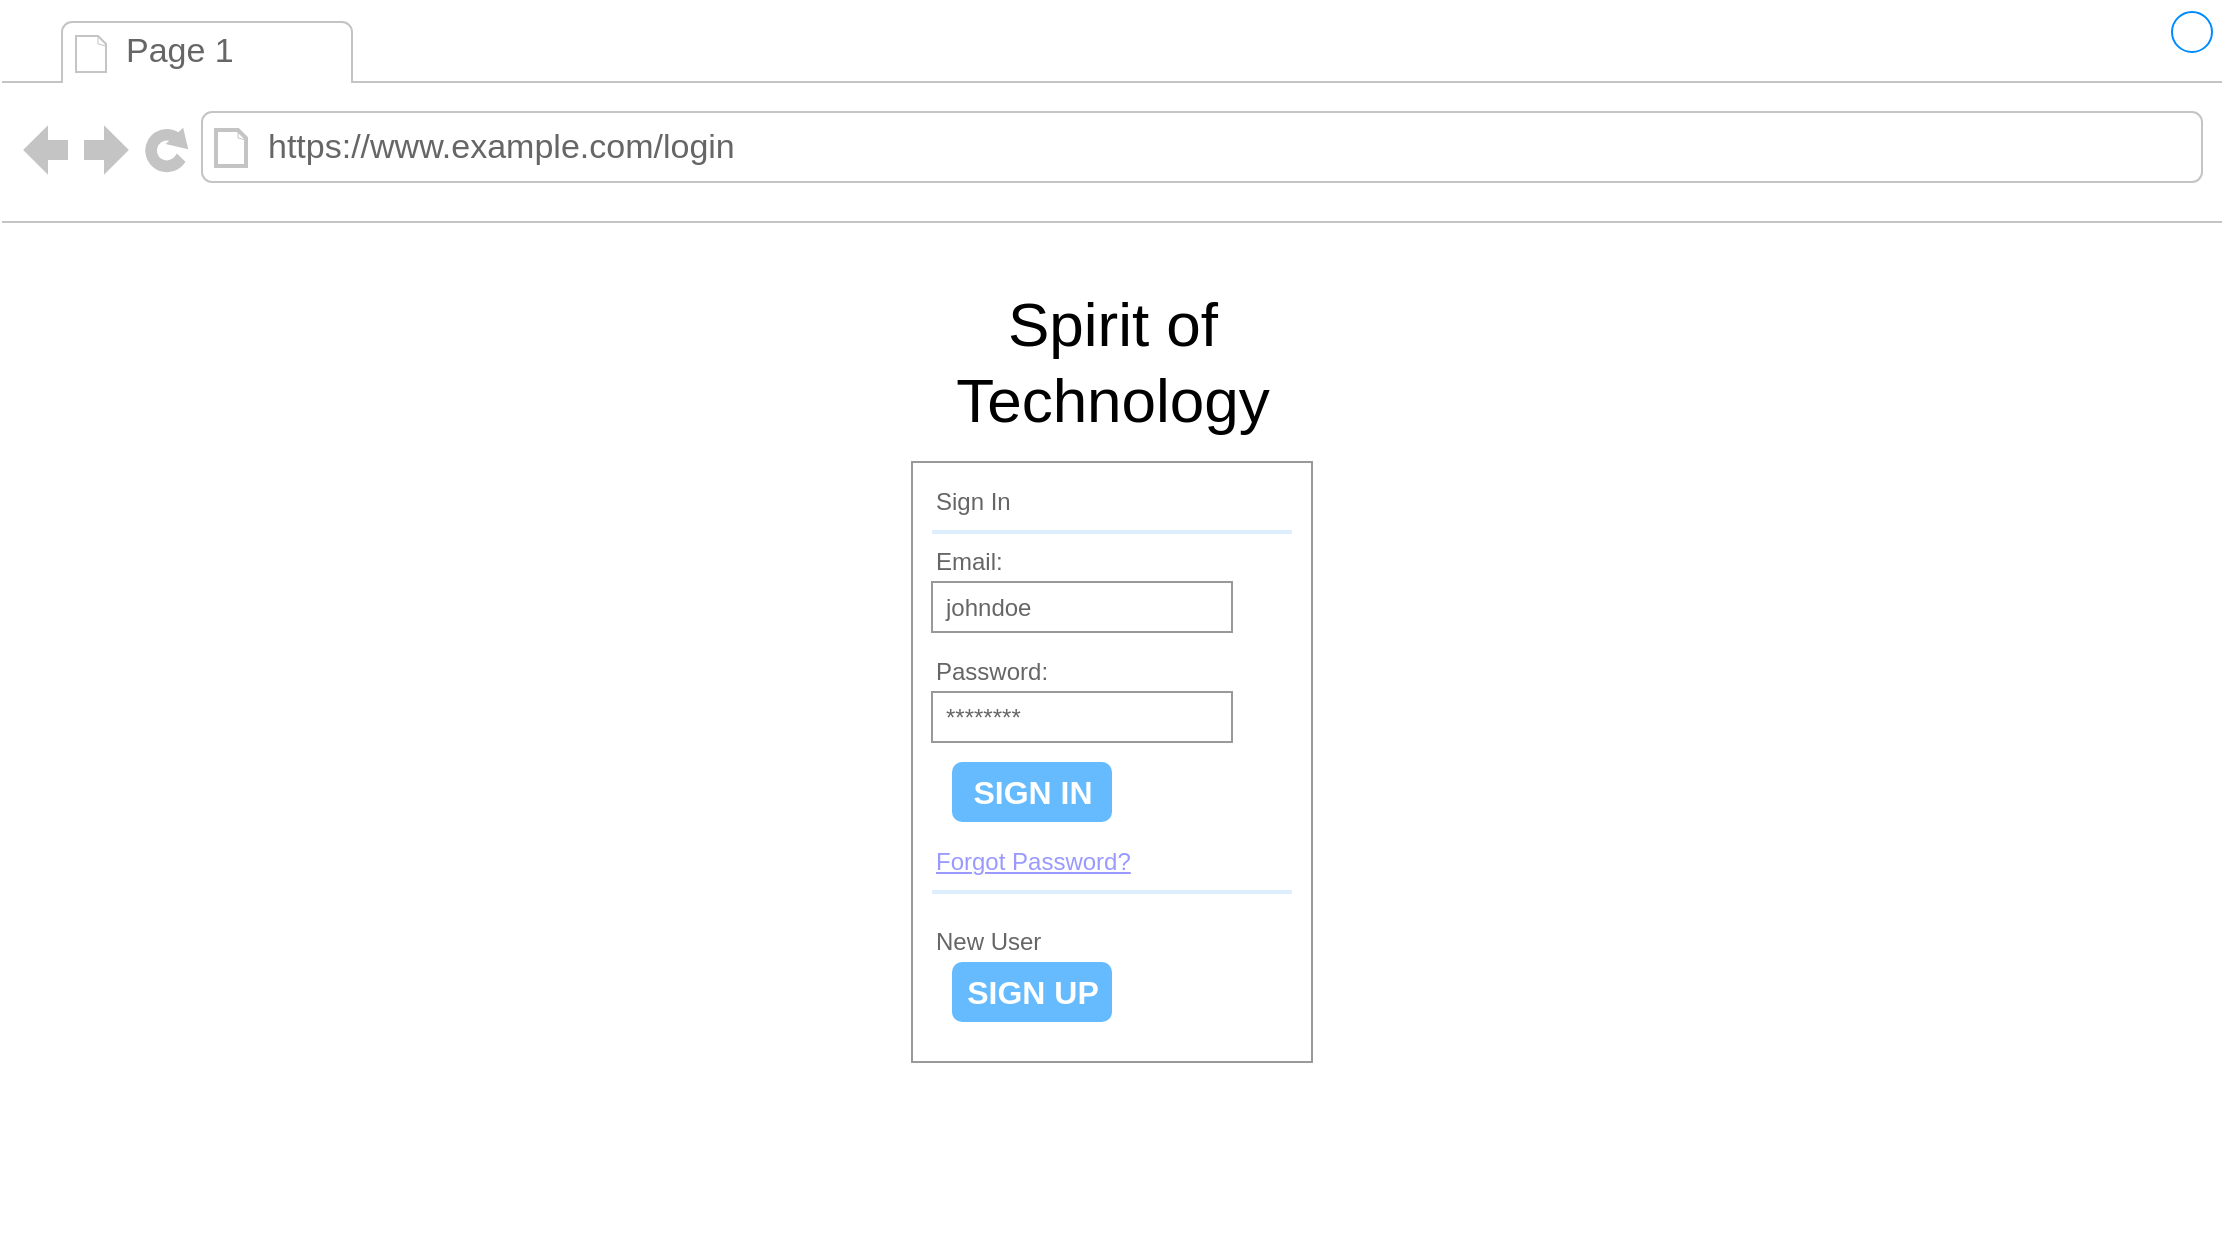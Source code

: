 <mxfile version="13.8.8" type="google" pages="7"><diagram id="piDafpqhtRUU5qUU-vj8" name="Login"><mxGraphModel dx="1413" dy="784" grid="1" gridSize="10" guides="1" tooltips="1" connect="1" arrows="1" fold="1" page="1" pageScale="1" pageWidth="827" pageHeight="1169" math="0" shadow="0"><root><mxCell id="0"/><mxCell id="1" parent="0"/><mxCell id="8962rQQDY3VNNf6We3Pp-1" value="" style="strokeWidth=1;shadow=0;dashed=0;align=center;html=1;shape=mxgraph.mockup.containers.browserWindow;rSize=0;strokeColor2=#008cff;strokeColor3=#c4c4c4;mainText=,;recursiveResize=0;strokeColor=#FFFFFF;fontColor=#FFFFFF;" parent="1" vertex="1"><mxGeometry x="80" y="90" width="1110" height="620" as="geometry"/></mxCell><mxCell id="8962rQQDY3VNNf6We3Pp-2" value="Page 1" style="strokeWidth=1;shadow=0;dashed=0;align=center;html=1;shape=mxgraph.mockup.containers.anchor;fontSize=17;fontColor=#666666;align=left;" parent="8962rQQDY3VNNf6We3Pp-1" vertex="1"><mxGeometry x="60" y="12" width="110" height="26" as="geometry"/></mxCell><mxCell id="8962rQQDY3VNNf6We3Pp-3" value="https://www.example.com/login" style="strokeWidth=1;shadow=0;dashed=0;align=center;html=1;shape=mxgraph.mockup.containers.anchor;rSize=0;fontSize=17;fontColor=#666666;align=left;" parent="8962rQQDY3VNNf6We3Pp-1" vertex="1"><mxGeometry x="131" y="60" width="919" height="26" as="geometry"/></mxCell><mxCell id="2ucWgahXYKP3iNO1BxsZ-1" value="&lt;font style=&quot;font-size: 31px&quot;&gt;Spirit of Technology&lt;/font&gt;" style="text;html=1;strokeColor=none;fillColor=none;align=center;verticalAlign=middle;whiteSpace=wrap;rounded=0;" vertex="1" parent="8962rQQDY3VNNf6We3Pp-1"><mxGeometry x="487.5" y="170" width="135" height="20" as="geometry"/></mxCell><mxCell id="syWyWxpKt7MfaaiBoiAH-1" value="" style="strokeWidth=1;shadow=0;dashed=0;align=center;html=1;shape=mxgraph.mockup.forms.rrect;rSize=0;strokeColor=#999999;fillColor=#ffffff;" vertex="1" parent="8962rQQDY3VNNf6We3Pp-1"><mxGeometry x="455" y="230" width="200" height="300" as="geometry"/></mxCell><mxCell id="syWyWxpKt7MfaaiBoiAH-2" value="Sign In" style="strokeWidth=1;shadow=0;dashed=0;align=center;html=1;shape=mxgraph.mockup.forms.anchor;fontSize=12;fontColor=#666666;align=left;resizeWidth=1;spacingLeft=0;" vertex="1" parent="syWyWxpKt7MfaaiBoiAH-1"><mxGeometry width="100" height="20" relative="1" as="geometry"><mxPoint x="10" y="10" as="offset"/></mxGeometry></mxCell><mxCell id="syWyWxpKt7MfaaiBoiAH-3" value="" style="shape=line;strokeColor=#ddeeff;strokeWidth=2;html=1;resizeWidth=1;" vertex="1" parent="syWyWxpKt7MfaaiBoiAH-1"><mxGeometry width="180" height="10" relative="1" as="geometry"><mxPoint x="10" y="30" as="offset"/></mxGeometry></mxCell><mxCell id="syWyWxpKt7MfaaiBoiAH-4" value="Email:" style="strokeWidth=1;shadow=0;dashed=0;align=center;html=1;shape=mxgraph.mockup.forms.anchor;fontSize=12;fontColor=#666666;align=left;resizeWidth=1;spacingLeft=0;" vertex="1" parent="syWyWxpKt7MfaaiBoiAH-1"><mxGeometry width="100" height="20" relative="1" as="geometry"><mxPoint x="10" y="40" as="offset"/></mxGeometry></mxCell><mxCell id="syWyWxpKt7MfaaiBoiAH-5" value="johndoe" style="strokeWidth=1;shadow=0;dashed=0;align=center;html=1;shape=mxgraph.mockup.forms.rrect;rSize=0;strokeColor=#999999;fontColor=#666666;align=left;spacingLeft=5;resizeWidth=1;" vertex="1" parent="syWyWxpKt7MfaaiBoiAH-1"><mxGeometry width="150" height="25" relative="1" as="geometry"><mxPoint x="10" y="60" as="offset"/></mxGeometry></mxCell><mxCell id="syWyWxpKt7MfaaiBoiAH-6" value="Password:" style="strokeWidth=1;shadow=0;dashed=0;align=center;html=1;shape=mxgraph.mockup.forms.anchor;fontSize=12;fontColor=#666666;align=left;resizeWidth=1;spacingLeft=0;" vertex="1" parent="syWyWxpKt7MfaaiBoiAH-1"><mxGeometry width="100" height="20" relative="1" as="geometry"><mxPoint x="10" y="95" as="offset"/></mxGeometry></mxCell><mxCell id="syWyWxpKt7MfaaiBoiAH-7" value="********" style="strokeWidth=1;shadow=0;dashed=0;align=center;html=1;shape=mxgraph.mockup.forms.rrect;rSize=0;strokeColor=#999999;fontColor=#666666;align=left;spacingLeft=5;resizeWidth=1;" vertex="1" parent="syWyWxpKt7MfaaiBoiAH-1"><mxGeometry width="150" height="25" relative="1" as="geometry"><mxPoint x="10" y="115" as="offset"/></mxGeometry></mxCell><mxCell id="syWyWxpKt7MfaaiBoiAH-8" value="SIGN IN" style="strokeWidth=1;shadow=0;dashed=0;align=center;html=1;shape=mxgraph.mockup.forms.rrect;rSize=5;strokeColor=none;fontColor=#ffffff;fillColor=#66bbff;fontSize=16;fontStyle=1;" vertex="1" parent="syWyWxpKt7MfaaiBoiAH-1"><mxGeometry y="1" width="80" height="30" relative="1" as="geometry"><mxPoint x="20" y="-150" as="offset"/></mxGeometry></mxCell><mxCell id="syWyWxpKt7MfaaiBoiAH-9" value="Forgot Password?" style="strokeWidth=1;shadow=0;dashed=0;align=center;html=1;shape=mxgraph.mockup.forms.anchor;fontSize=12;fontColor=#9999ff;align=left;spacingLeft=0;fontStyle=4;resizeWidth=1;" vertex="1" parent="syWyWxpKt7MfaaiBoiAH-1"><mxGeometry y="1" width="150" height="20" relative="1" as="geometry"><mxPoint x="10" y="-110" as="offset"/></mxGeometry></mxCell><mxCell id="syWyWxpKt7MfaaiBoiAH-10" value="" style="shape=line;strokeColor=#ddeeff;strokeWidth=2;html=1;resizeWidth=1;" vertex="1" parent="syWyWxpKt7MfaaiBoiAH-1"><mxGeometry y="1" width="180" height="10" relative="1" as="geometry"><mxPoint x="10" y="-90" as="offset"/></mxGeometry></mxCell><mxCell id="syWyWxpKt7MfaaiBoiAH-11" value="New User" style="strokeWidth=1;shadow=0;dashed=0;align=center;html=1;shape=mxgraph.mockup.forms.anchor;fontSize=12;fontColor=#666666;align=left;spacingLeft=0;resizeWidth=1;" vertex="1" parent="syWyWxpKt7MfaaiBoiAH-1"><mxGeometry y="1" width="150" height="20" relative="1" as="geometry"><mxPoint x="10" y="-70" as="offset"/></mxGeometry></mxCell><mxCell id="syWyWxpKt7MfaaiBoiAH-12" value="SIGN UP" style="strokeWidth=1;shadow=0;dashed=0;align=center;html=1;shape=mxgraph.mockup.forms.rrect;rSize=5;strokeColor=none;fontColor=#ffffff;fillColor=#66bbff;fontSize=16;fontStyle=1;" vertex="1" parent="syWyWxpKt7MfaaiBoiAH-1"><mxGeometry y="1" width="80" height="30" relative="1" as="geometry"><mxPoint x="20" y="-50" as="offset"/></mxGeometry></mxCell></root></mxGraphModel></diagram><diagram name="Admin Overview" id="OGpKFEBWtE3BO4bA9Eq0"><mxGraphModel dx="1413" dy="784" grid="1" gridSize="10" guides="1" tooltips="1" connect="1" arrows="1" fold="1" page="1" pageScale="1" pageWidth="827" pageHeight="1169" math="0" shadow="0"><root><mxCell id="qp07S6dzb6UUmecFR4FX-0"/><mxCell id="qp07S6dzb6UUmecFR4FX-1" parent="qp07S6dzb6UUmecFR4FX-0"/><mxCell id="qp07S6dzb6UUmecFR4FX-2" value="" style="strokeWidth=1;shadow=0;dashed=0;align=center;html=1;shape=mxgraph.mockup.containers.browserWindow;rSize=0;strokeColor2=#008cff;strokeColor3=#c4c4c4;mainText=,;recursiveResize=0;strokeColor=#FFFFFF;fontColor=#FFFFFF;" vertex="1" parent="qp07S6dzb6UUmecFR4FX-1"><mxGeometry x="80" y="90" width="1110" height="620" as="geometry"/></mxCell><mxCell id="qp07S6dzb6UUmecFR4FX-3" value="Page 1" style="strokeWidth=1;shadow=0;dashed=0;align=center;html=1;shape=mxgraph.mockup.containers.anchor;fontSize=17;fontColor=#666666;align=left;" vertex="1" parent="qp07S6dzb6UUmecFR4FX-2"><mxGeometry x="60" y="12" width="110" height="26" as="geometry"/></mxCell><mxCell id="qp07S6dzb6UUmecFR4FX-4" value="https://www.example.com/login" style="strokeWidth=1;shadow=0;dashed=0;align=center;html=1;shape=mxgraph.mockup.containers.anchor;rSize=0;fontSize=17;fontColor=#666666;align=left;" vertex="1" parent="qp07S6dzb6UUmecFR4FX-2"><mxGeometry x="131" y="60" width="919" height="26" as="geometry"/></mxCell></root></mxGraphModel></diagram><diagram name="Admin Sessions" id="nqmfvWK0wqsIqLHVyM6m"><mxGraphModel dx="-241" dy="784" grid="1" gridSize="10" guides="1" tooltips="1" connect="1" arrows="1" fold="1" page="1" pageScale="1" pageWidth="827" pageHeight="1169" math="0" shadow="0"><root><mxCell id="IySlJ4m32YIS-ADElgs7-0"/><mxCell id="IySlJ4m32YIS-ADElgs7-1" parent="IySlJ4m32YIS-ADElgs7-0"/><mxCell id="IySlJ4m32YIS-ADElgs7-2" value="" style="strokeWidth=1;shadow=0;dashed=0;align=center;html=1;shape=mxgraph.mockup.containers.browserWindow;rSize=0;strokeColor2=#008cff;strokeColor3=#c4c4c4;mainText=,;recursiveResize=0;strokeColor=#FFFFFF;fontColor=#FFFFFF;" vertex="1" parent="IySlJ4m32YIS-ADElgs7-1"><mxGeometry x="1930" y="180" width="1110" height="820" as="geometry"/></mxCell><mxCell id="IySlJ4m32YIS-ADElgs7-3" value="Page 1" style="strokeWidth=1;shadow=0;dashed=0;align=center;html=1;shape=mxgraph.mockup.containers.anchor;fontSize=17;fontColor=#666666;align=left;" vertex="1" parent="IySlJ4m32YIS-ADElgs7-2"><mxGeometry x="60" y="12" width="110" height="26" as="geometry"/></mxCell><mxCell id="IySlJ4m32YIS-ADElgs7-4" value="https://www.example.com/admin/session" style="strokeWidth=1;shadow=0;dashed=0;align=center;html=1;shape=mxgraph.mockup.containers.anchor;rSize=0;fontSize=17;fontColor=#666666;align=left;" vertex="1" parent="IySlJ4m32YIS-ADElgs7-2"><mxGeometry x="131" y="60" width="799" height="26" as="geometry"/></mxCell><mxCell id="IySlJ4m32YIS-ADElgs7-5" value="&lt;font color=&quot;#000000&quot;&gt;&lt;span style=&quot;font-size: 18px&quot;&gt;Past/Upcoming Sessions&lt;/span&gt;&lt;/font&gt;" style="text;html=1;strokeColor=none;fillColor=none;align=left;verticalAlign=middle;whiteSpace=wrap;rounded=0;labelBackgroundColor=none;sketch=0;fontColor=#FFFFFF;" vertex="1" parent="IySlJ4m32YIS-ADElgs7-2"><mxGeometry x="70" y="390" width="210" height="50" as="geometry"/></mxCell><mxCell id="IySlJ4m32YIS-ADElgs7-8" value="&lt;font color=&quot;#000000&quot;&gt;Start Date&lt;/font&gt;" style="text;html=1;strokeColor=none;fillColor=none;align=center;verticalAlign=middle;whiteSpace=wrap;rounded=0;labelBackgroundColor=none;sketch=0;fontColor=#FFFFFF;" vertex="1" parent="IySlJ4m32YIS-ADElgs7-2"><mxGeometry x="640" y="440" width="80" height="20" as="geometry"/></mxCell><mxCell id="IySlJ4m32YIS-ADElgs7-9" value="&lt;font color=&quot;#000000&quot;&gt;End Date&lt;/font&gt;" style="text;html=1;strokeColor=none;fillColor=none;align=center;verticalAlign=middle;whiteSpace=wrap;rounded=0;labelBackgroundColor=none;sketch=0;fontColor=#FFFFFF;" vertex="1" parent="IySlJ4m32YIS-ADElgs7-2"><mxGeometry x="780" y="440" width="80" height="20" as="geometry"/></mxCell><mxCell id="IySlJ4m32YIS-ADElgs7-12" value="&lt;font color=&quot;#000000&quot;&gt;(+) New Session&lt;/font&gt;" style="rounded=0;whiteSpace=wrap;html=1;labelBackgroundColor=none;sketch=0;fillColor=none;fontColor=#FFFFFF;align=center;" vertex="1" parent="IySlJ4m32YIS-ADElgs7-2"><mxGeometry x="70" y="620" width="940" height="40" as="geometry"/></mxCell><mxCell id="IySlJ4m32YIS-ADElgs7-13" value="Newest" style="strokeWidth=1;shadow=0;dashed=0;align=center;html=1;shape=mxgraph.mockup.forms.comboBox;strokeColor=#999999;fillColor=#ddeeff;align=left;fillColor2=#aaddff;mainText=;fontColor=#666666;fontSize=17;spacingLeft=3;" vertex="1" parent="IySlJ4m32YIS-ADElgs7-2"><mxGeometry x="910" y="440" width="100" height="20" as="geometry"/></mxCell><mxCell id="IySlJ4m32YIS-ADElgs7-14" value="&lt;font color=&quot;#000000&quot;&gt;Session Name&lt;/font&gt;" style="text;html=1;strokeColor=none;fillColor=none;align=center;verticalAlign=middle;whiteSpace=wrap;rounded=0;labelBackgroundColor=none;sketch=0;fontColor=#FFFFFF;" vertex="1" parent="IySlJ4m32YIS-ADElgs7-2"><mxGeometry x="150" y="440" width="100" height="20" as="geometry"/></mxCell><mxCell id="IySlJ4m32YIS-ADElgs7-15" value="" style="rounded=0;whiteSpace=wrap;html=1;labelBackgroundColor=none;sketch=0;fillColor=none;fontColor=#FFFFFF;align=left;" vertex="1" parent="IySlJ4m32YIS-ADElgs7-2"><mxGeometry x="70" y="470" width="940" height="40" as="geometry"/></mxCell><mxCell id="IySlJ4m32YIS-ADElgs7-16" value="&lt;font color=&quot;#000000&quot;&gt;Spirit of Technology Winter 2022&lt;/font&gt;" style="text;html=1;strokeColor=none;fillColor=none;align=left;verticalAlign=middle;whiteSpace=wrap;rounded=0;labelBackgroundColor=none;sketch=0;fontColor=#FFFFFF;" vertex="1" parent="IySlJ4m32YIS-ADElgs7-2"><mxGeometry x="125" y="480" width="225" height="20" as="geometry"/></mxCell><mxCell id="IySlJ4m32YIS-ADElgs7-17" value="" style="rounded=0;whiteSpace=wrap;html=1;labelBackgroundColor=none;sketch=0;fillColor=none;fontColor=#FFFFFF;align=left;" vertex="1" parent="IySlJ4m32YIS-ADElgs7-2"><mxGeometry x="70" y="520" width="940" height="40" as="geometry"/></mxCell><mxCell id="IySlJ4m32YIS-ADElgs7-18" value="" style="rounded=0;whiteSpace=wrap;html=1;labelBackgroundColor=none;sketch=0;fillColor=none;fontColor=#FFFFFF;align=left;" vertex="1" parent="IySlJ4m32YIS-ADElgs7-2"><mxGeometry x="70" y="570" width="940" height="40" as="geometry"/></mxCell><mxCell id="IySlJ4m32YIS-ADElgs7-21" value="&lt;font color=&quot;#000000&quot;&gt;Spirit of Technology Winter 2020&lt;/font&gt;" style="text;html=1;strokeColor=none;fillColor=none;align=left;verticalAlign=middle;whiteSpace=wrap;rounded=0;labelBackgroundColor=none;sketch=0;fontColor=#FFFFFF;" vertex="1" parent="IySlJ4m32YIS-ADElgs7-2"><mxGeometry x="125" y="530" width="195" height="20" as="geometry"/></mxCell><mxCell id="IySlJ4m32YIS-ADElgs7-22" value="&lt;font color=&quot;#000000&quot;&gt;Spirit of Technology Fall 2020&lt;/font&gt;" style="text;html=1;strokeColor=none;fillColor=none;align=left;verticalAlign=middle;whiteSpace=wrap;rounded=0;labelBackgroundColor=none;sketch=0;fontColor=#FFFFFF;" vertex="1" parent="IySlJ4m32YIS-ADElgs7-2"><mxGeometry x="125" y="580" width="195" height="20" as="geometry"/></mxCell><mxCell id="LQp2LyBrNJa_KlbkAdrr-2" value="&lt;font style=&quot;font-size: 18px&quot;&gt;Current Sessions&lt;/font&gt;" style="text;html=1;strokeColor=none;fillColor=none;align=left;verticalAlign=middle;whiteSpace=wrap;rounded=0;" vertex="1" parent="IySlJ4m32YIS-ADElgs7-2"><mxGeometry x="70" y="220" width="170" height="20" as="geometry"/></mxCell><mxCell id="LQp2LyBrNJa_KlbkAdrr-3" value="" style="rounded=0;whiteSpace=wrap;html=1;labelBackgroundColor=none;sketch=0;fillColor=none;fontColor=#FFFFFF;align=left;" vertex="1" parent="IySlJ4m32YIS-ADElgs7-2"><mxGeometry x="70" y="280" width="940" height="40" as="geometry"/></mxCell><mxCell id="LQp2LyBrNJa_KlbkAdrr-4" value="&lt;font color=&quot;#000000&quot;&gt;Spirit of Technology Winter 2020&lt;/font&gt;" style="text;html=1;strokeColor=none;fillColor=none;align=left;verticalAlign=middle;whiteSpace=wrap;rounded=0;labelBackgroundColor=none;sketch=0;fontColor=#FFFFFF;" vertex="1" parent="IySlJ4m32YIS-ADElgs7-2"><mxGeometry x="125" y="290" width="195" height="20" as="geometry"/></mxCell><mxCell id="LQp2LyBrNJa_KlbkAdrr-5" value="&lt;font color=&quot;#000000&quot;&gt;09/05/2020&lt;/font&gt;" style="text;html=1;strokeColor=none;fillColor=none;align=center;verticalAlign=middle;whiteSpace=wrap;rounded=0;labelBackgroundColor=none;sketch=0;fontColor=#FFFFFF;" vertex="1" parent="IySlJ4m32YIS-ADElgs7-2"><mxGeometry x="660" y="290" width="40" height="20" as="geometry"/></mxCell><mxCell id="LQp2LyBrNJa_KlbkAdrr-6" value="&lt;font color=&quot;#000000&quot;&gt;01/12/2020&lt;/font&gt;" style="text;html=1;strokeColor=none;fillColor=none;align=center;verticalAlign=middle;whiteSpace=wrap;rounded=0;labelBackgroundColor=none;sketch=0;fontColor=#FFFFFF;" vertex="1" parent="IySlJ4m32YIS-ADElgs7-2"><mxGeometry x="800" y="290" width="40" height="20" as="geometry"/></mxCell><mxCell id="LQp2LyBrNJa_KlbkAdrr-7" value="&lt;font color=&quot;#000000&quot;&gt;Start Date&lt;/font&gt;" style="text;html=1;strokeColor=none;fillColor=none;align=center;verticalAlign=middle;whiteSpace=wrap;rounded=0;labelBackgroundColor=none;sketch=0;fontColor=#FFFFFF;" vertex="1" parent="IySlJ4m32YIS-ADElgs7-2"><mxGeometry x="640" y="250" width="80" height="20" as="geometry"/></mxCell><mxCell id="LQp2LyBrNJa_KlbkAdrr-8" value="&lt;font color=&quot;#000000&quot;&gt;End Date&lt;/font&gt;" style="text;html=1;strokeColor=none;fillColor=none;align=center;verticalAlign=middle;whiteSpace=wrap;rounded=0;labelBackgroundColor=none;sketch=0;fontColor=#FFFFFF;" vertex="1" parent="IySlJ4m32YIS-ADElgs7-2"><mxGeometry x="780" y="250" width="80" height="20" as="geometry"/></mxCell><mxCell id="LQp2LyBrNJa_KlbkAdrr-9" value="&lt;font color=&quot;#000000&quot;&gt;Session Name&lt;/font&gt;" style="text;html=1;strokeColor=none;fillColor=none;align=center;verticalAlign=middle;whiteSpace=wrap;rounded=0;labelBackgroundColor=none;sketch=0;fontColor=#FFFFFF;" vertex="1" parent="IySlJ4m32YIS-ADElgs7-2"><mxGeometry x="150" y="250" width="100" height="20" as="geometry"/></mxCell><mxCell id="IySlJ4m32YIS-ADElgs7-30" value="&lt;font color=&quot;#000000&quot;&gt;09/05/2020&lt;/font&gt;" style="text;html=1;strokeColor=none;fillColor=none;align=center;verticalAlign=middle;whiteSpace=wrap;rounded=0;labelBackgroundColor=none;sketch=0;fontColor=#FFFFFF;" vertex="1" parent="IySlJ4m32YIS-ADElgs7-1"><mxGeometry x="2590" y="660" width="40" height="20" as="geometry"/></mxCell><mxCell id="IySlJ4m32YIS-ADElgs7-31" value="&lt;font color=&quot;#000000&quot;&gt;01/12/2020&lt;/font&gt;" style="text;html=1;strokeColor=none;fillColor=none;align=center;verticalAlign=middle;whiteSpace=wrap;rounded=0;labelBackgroundColor=none;sketch=0;fontColor=#FFFFFF;" vertex="1" parent="IySlJ4m32YIS-ADElgs7-1"><mxGeometry x="2730" y="660" width="40" height="20" as="geometry"/></mxCell><mxCell id="IySlJ4m32YIS-ADElgs7-36" value="&lt;font color=&quot;#000000&quot;&gt;09/05/2020&lt;/font&gt;" style="text;html=1;strokeColor=none;fillColor=none;align=center;verticalAlign=middle;whiteSpace=wrap;rounded=0;labelBackgroundColor=none;sketch=0;fontColor=#FFFFFF;" vertex="1" parent="IySlJ4m32YIS-ADElgs7-1"><mxGeometry x="2590" y="710" width="40" height="20" as="geometry"/></mxCell><mxCell id="IySlJ4m32YIS-ADElgs7-37" value="&lt;font color=&quot;#000000&quot;&gt;01/12/2020&lt;/font&gt;" style="text;html=1;strokeColor=none;fillColor=none;align=center;verticalAlign=middle;whiteSpace=wrap;rounded=0;labelBackgroundColor=none;sketch=0;fontColor=#FFFFFF;" vertex="1" parent="IySlJ4m32YIS-ADElgs7-1"><mxGeometry x="2730" y="710" width="40" height="20" as="geometry"/></mxCell><mxCell id="IySlJ4m32YIS-ADElgs7-42" value="&lt;font color=&quot;#000000&quot;&gt;09/05/2020&lt;/font&gt;" style="text;html=1;strokeColor=none;fillColor=none;align=center;verticalAlign=middle;whiteSpace=wrap;rounded=0;labelBackgroundColor=none;sketch=0;fontColor=#FFFFFF;" vertex="1" parent="IySlJ4m32YIS-ADElgs7-1"><mxGeometry x="2590" y="760" width="40" height="20" as="geometry"/></mxCell><mxCell id="IySlJ4m32YIS-ADElgs7-43" value="&lt;font color=&quot;#000000&quot;&gt;01/12/2020&lt;/font&gt;" style="text;html=1;strokeColor=none;fillColor=none;align=center;verticalAlign=middle;whiteSpace=wrap;rounded=0;labelBackgroundColor=none;sketch=0;fontColor=#FFFFFF;" vertex="1" parent="IySlJ4m32YIS-ADElgs7-1"><mxGeometry x="2730" y="760" width="40" height="20" as="geometry"/></mxCell></root></mxGraphModel></diagram><diagram id="kgqk3A4xNDgnONkSQTrr" name="Admin Classes"><mxGraphModel dx="-241" dy="784" grid="1" gridSize="10" guides="1" tooltips="1" connect="1" arrows="1" fold="1" page="1" pageScale="1" pageWidth="827" pageHeight="1169" math="0" shadow="0"><root><mxCell id="4ag227UPZ1fRVBkqKKMu-0"/><mxCell id="4ag227UPZ1fRVBkqKKMu-1" parent="4ag227UPZ1fRVBkqKKMu-0"/><mxCell id="xab2ETsS7Vpg-kuJw7vP-0" value="" style="strokeWidth=1;shadow=0;dashed=0;align=center;html=1;shape=mxgraph.mockup.containers.browserWindow;rSize=0;strokeColor2=#008cff;strokeColor3=#c4c4c4;mainText=,;recursiveResize=0;strokeColor=#FFFFFF;fontColor=#FFFFFF;" parent="4ag227UPZ1fRVBkqKKMu-1" vertex="1"><mxGeometry x="1930" y="170" width="1110" height="620" as="geometry"/></mxCell><mxCell id="xab2ETsS7Vpg-kuJw7vP-1" value="Page 1" style="strokeWidth=1;shadow=0;dashed=0;align=center;html=1;shape=mxgraph.mockup.containers.anchor;fontSize=17;fontColor=#666666;align=left;" parent="xab2ETsS7Vpg-kuJw7vP-0" vertex="1"><mxGeometry x="60" y="12" width="110" height="26" as="geometry"/></mxCell><mxCell id="xab2ETsS7Vpg-kuJw7vP-2" value="https://www.example.com/admin/session=abc1234/class" style="strokeWidth=1;shadow=0;dashed=0;align=center;html=1;shape=mxgraph.mockup.containers.anchor;rSize=0;fontSize=17;fontColor=#666666;align=left;" parent="xab2ETsS7Vpg-kuJw7vP-0" vertex="1"><mxGeometry x="131" y="60" width="799" height="26" as="geometry"/></mxCell><mxCell id="Gz3rhN3Xi4-Aqk_VAMeH-4" value="&lt;font color=&quot;#000000&quot; style=&quot;font-size: 18px&quot;&gt;Spirit of Technology Winter 2020&lt;/font&gt;" style="text;html=1;strokeColor=none;fillColor=none;align=left;verticalAlign=middle;whiteSpace=wrap;rounded=0;labelBackgroundColor=none;sketch=0;fontColor=#FFFFFF;" parent="xab2ETsS7Vpg-kuJw7vP-0" vertex="1"><mxGeometry x="70" y="140" width="280" height="50" as="geometry"/></mxCell><mxCell id="Gz3rhN3Xi4-Aqk_VAMeH-14" value="&lt;font color=&quot;#000000&quot;&gt;Name&lt;/font&gt;" style="text;html=1;strokeColor=none;fillColor=none;align=center;verticalAlign=middle;whiteSpace=wrap;rounded=0;labelBackgroundColor=none;sketch=0;fontColor=#FFFFFF;" parent="xab2ETsS7Vpg-kuJw7vP-0" vertex="1"><mxGeometry x="200" y="190" width="100" height="20" as="geometry"/></mxCell><mxCell id="Gz3rhN3Xi4-Aqk_VAMeH-15" value="&lt;font color=&quot;#000000&quot;&gt;Students&lt;/font&gt;" style="text;html=1;strokeColor=none;fillColor=none;align=center;verticalAlign=middle;whiteSpace=wrap;rounded=0;labelBackgroundColor=none;sketch=0;fontColor=#FFFFFF;" parent="xab2ETsS7Vpg-kuJw7vP-0" vertex="1"><mxGeometry x="510.5" y="190" width="40" height="20" as="geometry"/></mxCell><mxCell id="Gz3rhN3Xi4-Aqk_VAMeH-18" value="&lt;font color=&quot;#000000&quot;&gt;Teachers&lt;/font&gt;" style="text;html=1;strokeColor=none;fillColor=none;align=center;verticalAlign=middle;whiteSpace=wrap;rounded=0;labelBackgroundColor=none;sketch=0;fontColor=#FFFFFF;" parent="xab2ETsS7Vpg-kuJw7vP-0" vertex="1"><mxGeometry x="330" y="190" width="50" height="20" as="geometry"/></mxCell><mxCell id="fF0Rxr_eLGxrQjmQgVA_-1" value="&lt;font color=&quot;#000000&quot;&gt;(+) Add Class&lt;/font&gt;" style="rounded=0;whiteSpace=wrap;html=1;labelBackgroundColor=none;sketch=0;fillColor=none;fontColor=#FFFFFF;align=center;" vertex="1" parent="xab2ETsS7Vpg-kuJw7vP-0"><mxGeometry x="70" y="470" width="940" height="40" as="geometry"/></mxCell><mxCell id="fF0Rxr_eLGxrQjmQgVA_-3" value="Popularity" style="strokeWidth=1;shadow=0;dashed=0;align=center;html=1;shape=mxgraph.mockup.forms.comboBox;strokeColor=#999999;fillColor=#ddeeff;align=left;fillColor2=#aaddff;mainText=;fontColor=#666666;fontSize=17;spacingLeft=3;" vertex="1" parent="xab2ETsS7Vpg-kuJw7vP-0"><mxGeometry x="870" y="190" width="140" height="20" as="geometry"/></mxCell><mxCell id="jGc5xn-Mj8LQxa471qkS-0" value="&lt;font color=&quot;#000000&quot;&gt;Course Code&lt;/font&gt;" style="text;html=1;strokeColor=none;fillColor=none;align=center;verticalAlign=middle;whiteSpace=wrap;rounded=0;labelBackgroundColor=none;sketch=0;fontColor=#FFFFFF;" vertex="1" parent="xab2ETsS7Vpg-kuJw7vP-0"><mxGeometry x="110" y="190" width="80" height="20" as="geometry"/></mxCell><mxCell id="Gz3rhN3Xi4-Aqk_VAMeH-6" value="" style="rounded=0;whiteSpace=wrap;html=1;labelBackgroundColor=none;sketch=0;fillColor=none;fontColor=#FFFFFF;align=left;" parent="xab2ETsS7Vpg-kuJw7vP-0" vertex="1"><mxGeometry x="70" y="220" width="940" height="40" as="geometry"/></mxCell><mxCell id="jGc5xn-Mj8LQxa471qkS-1" value="&lt;font color=&quot;#000000&quot;&gt;ABC1234&lt;/font&gt;" style="text;html=1;strokeColor=none;fillColor=none;align=center;verticalAlign=middle;whiteSpace=wrap;rounded=0;labelBackgroundColor=none;sketch=0;fontColor=#FFFFFF;" vertex="1" parent="xab2ETsS7Vpg-kuJw7vP-0"><mxGeometry x="125" y="230" width="50" height="20" as="geometry"/></mxCell><mxCell id="1Hca51vYOg5njFeodVin-24" value="" style="rounded=0;whiteSpace=wrap;html=1;labelBackgroundColor=none;sketch=0;fillColor=none;fontColor=#FFFFFF;align=left;" vertex="1" parent="xab2ETsS7Vpg-kuJw7vP-0"><mxGeometry x="70" y="270" width="940" height="40" as="geometry"/></mxCell><mxCell id="1Hca51vYOg5njFeodVin-17" value="" style="rounded=0;whiteSpace=wrap;html=1;labelBackgroundColor=none;sketch=0;fillColor=none;fontColor=#FFFFFF;align=left;" vertex="1" parent="xab2ETsS7Vpg-kuJw7vP-0"><mxGeometry x="70" y="320" width="940" height="40" as="geometry"/></mxCell><mxCell id="1Hca51vYOg5njFeodVin-10" value="" style="rounded=0;whiteSpace=wrap;html=1;labelBackgroundColor=none;sketch=0;fillColor=none;fontColor=#FFFFFF;align=left;" vertex="1" parent="xab2ETsS7Vpg-kuJw7vP-0"><mxGeometry x="70" y="370" width="940" height="40" as="geometry"/></mxCell><mxCell id="1Hca51vYOg5njFeodVin-3" value="" style="rounded=0;whiteSpace=wrap;html=1;labelBackgroundColor=none;sketch=0;fillColor=none;fontColor=#FFFFFF;align=left;" vertex="1" parent="xab2ETsS7Vpg-kuJw7vP-0"><mxGeometry x="70" y="420" width="940" height="40" as="geometry"/></mxCell><mxCell id="jGc5xn-Mj8LQxa471qkS-7" value="&lt;font color=&quot;#000000&quot;&gt;ABC1234&lt;/font&gt;" style="text;html=1;strokeColor=none;fillColor=none;align=center;verticalAlign=middle;whiteSpace=wrap;rounded=0;labelBackgroundColor=none;sketch=0;fontColor=#FFFFFF;" vertex="1" parent="xab2ETsS7Vpg-kuJw7vP-0"><mxGeometry x="125" y="280" width="50" height="20" as="geometry"/></mxCell><mxCell id="jGc5xn-Mj8LQxa471qkS-8" value="&lt;font color=&quot;#000000&quot;&gt;ABC1234&lt;/font&gt;" style="text;html=1;strokeColor=none;fillColor=none;align=center;verticalAlign=middle;whiteSpace=wrap;rounded=0;labelBackgroundColor=none;sketch=0;fontColor=#FFFFFF;" vertex="1" parent="xab2ETsS7Vpg-kuJw7vP-0"><mxGeometry x="125" y="330" width="50" height="20" as="geometry"/></mxCell><mxCell id="jGc5xn-Mj8LQxa471qkS-9" value="&lt;font color=&quot;#000000&quot;&gt;ABC1234&lt;/font&gt;" style="text;html=1;strokeColor=none;fillColor=none;align=center;verticalAlign=middle;whiteSpace=wrap;rounded=0;labelBackgroundColor=none;sketch=0;fontColor=#FFFFFF;" vertex="1" parent="xab2ETsS7Vpg-kuJw7vP-0"><mxGeometry x="125" y="380" width="50" height="20" as="geometry"/></mxCell><mxCell id="jGc5xn-Mj8LQxa471qkS-10" value="&lt;font color=&quot;#000000&quot;&gt;ABC1234&lt;/font&gt;" style="text;html=1;strokeColor=none;fillColor=none;align=center;verticalAlign=middle;whiteSpace=wrap;rounded=0;labelBackgroundColor=none;sketch=0;fontColor=#FFFFFF;" vertex="1" parent="xab2ETsS7Vpg-kuJw7vP-0"><mxGeometry x="125" y="430" width="50" height="20" as="geometry"/></mxCell><mxCell id="MxUYi105iSz9zHCgGITE-0" value="&lt;font color=&quot;#000000&quot;&gt;Python I&lt;/font&gt;" style="text;html=1;strokeColor=none;fillColor=none;align=center;verticalAlign=middle;whiteSpace=wrap;rounded=0;labelBackgroundColor=none;sketch=0;fontColor=#FFFFFF;" parent="xab2ETsS7Vpg-kuJw7vP-0" vertex="1"><mxGeometry x="225" y="230" width="50" height="20" as="geometry"/></mxCell><mxCell id="1Hca51vYOg5njFeodVin-5" value="&lt;font color=&quot;#000000&quot;&gt;Html I&lt;/font&gt;" style="text;html=1;strokeColor=none;fillColor=none;align=center;verticalAlign=middle;whiteSpace=wrap;rounded=0;labelBackgroundColor=none;sketch=0;fontColor=#FFFFFF;" vertex="1" parent="xab2ETsS7Vpg-kuJw7vP-0"><mxGeometry x="215" y="280" width="70" height="20" as="geometry"/></mxCell><mxCell id="1Hca51vYOg5njFeodVin-12" value="&lt;font color=&quot;#000000&quot;&gt;Html II&lt;/font&gt;" style="text;html=1;strokeColor=none;fillColor=none;align=center;verticalAlign=middle;whiteSpace=wrap;rounded=0;labelBackgroundColor=none;sketch=0;fontColor=#FFFFFF;" vertex="1" parent="xab2ETsS7Vpg-kuJw7vP-0"><mxGeometry x="225" y="330" width="50" height="20" as="geometry"/></mxCell><mxCell id="1Hca51vYOg5njFeodVin-19" value="&lt;font color=&quot;#000000&quot;&gt;Java I&lt;/font&gt;" style="text;html=1;strokeColor=none;fillColor=none;align=center;verticalAlign=middle;whiteSpace=wrap;rounded=0;labelBackgroundColor=none;sketch=0;fontColor=#FFFFFF;" vertex="1" parent="xab2ETsS7Vpg-kuJw7vP-0"><mxGeometry x="225" y="380" width="50" height="20" as="geometry"/></mxCell><mxCell id="1Hca51vYOg5njFeodVin-26" value="&lt;font color=&quot;#000000&quot;&gt;Java II&lt;/font&gt;" style="text;html=1;strokeColor=none;fillColor=none;align=center;verticalAlign=middle;whiteSpace=wrap;rounded=0;labelBackgroundColor=none;sketch=0;fontColor=#FFFFFF;" vertex="1" parent="xab2ETsS7Vpg-kuJw7vP-0"><mxGeometry x="225" y="430" width="50" height="20" as="geometry"/></mxCell><mxCell id="MxUYi105iSz9zHCgGITE-2" value="&lt;font color=&quot;#000000&quot;&gt;Professor A, Assistant B&lt;/font&gt;" style="text;html=1;strokeColor=none;fillColor=none;align=left;verticalAlign=middle;whiteSpace=wrap;rounded=0;labelBackgroundColor=none;sketch=0;fontColor=#FFFFFF;" parent="xab2ETsS7Vpg-kuJw7vP-0" vertex="1"><mxGeometry x="330" y="230" width="150" height="20" as="geometry"/></mxCell><mxCell id="WXG-YqjzoxeOnx_S5cDN-0" value="&lt;font color=&quot;#000000&quot;&gt;Professor A, Assistant B&lt;/font&gt;" style="text;html=1;strokeColor=none;fillColor=none;align=left;verticalAlign=middle;whiteSpace=wrap;rounded=0;labelBackgroundColor=none;sketch=0;fontColor=#FFFFFF;" vertex="1" parent="xab2ETsS7Vpg-kuJw7vP-0"><mxGeometry x="330" y="280" width="150" height="20" as="geometry"/></mxCell><mxCell id="WXG-YqjzoxeOnx_S5cDN-1" value="&lt;font color=&quot;#000000&quot;&gt;Professor A, Assistant B&lt;/font&gt;" style="text;html=1;strokeColor=none;fillColor=none;align=left;verticalAlign=middle;whiteSpace=wrap;rounded=0;labelBackgroundColor=none;sketch=0;fontColor=#FFFFFF;" vertex="1" parent="xab2ETsS7Vpg-kuJw7vP-0"><mxGeometry x="330" y="330" width="150" height="20" as="geometry"/></mxCell><mxCell id="WXG-YqjzoxeOnx_S5cDN-2" value="&lt;font color=&quot;#000000&quot;&gt;Professor A, Assistant B&lt;/font&gt;" style="text;html=1;strokeColor=none;fillColor=none;align=left;verticalAlign=middle;whiteSpace=wrap;rounded=0;labelBackgroundColor=none;sketch=0;fontColor=#FFFFFF;" vertex="1" parent="xab2ETsS7Vpg-kuJw7vP-0"><mxGeometry x="330" y="380" width="150" height="20" as="geometry"/></mxCell><mxCell id="WXG-YqjzoxeOnx_S5cDN-3" value="&lt;font color=&quot;#000000&quot;&gt;Professor A, Assistant B, Teacher C&lt;/font&gt;" style="text;html=1;strokeColor=none;fillColor=none;align=left;verticalAlign=middle;whiteSpace=wrap;rounded=0;labelBackgroundColor=none;sketch=0;fontColor=#FFFFFF;" vertex="1" parent="xab2ETsS7Vpg-kuJw7vP-0"><mxGeometry x="330" y="430" width="150" height="20" as="geometry"/></mxCell><mxCell id="xXFoH21dCfjbrB-dsVjH-3" value="" style="rounded=0;whiteSpace=wrap;html=1;labelBackgroundColor=none;sketch=0;fillColor=none;fontColor=#FFFFFF;" parent="4ag227UPZ1fRVBkqKKMu-1" vertex="1"><mxGeometry x="2010" y="400" width="20" height="20" as="geometry"/></mxCell><mxCell id="MxUYi105iSz9zHCgGITE-1" value="&lt;font color=&quot;#000000&quot;&gt;34&lt;/font&gt;" style="text;html=1;strokeColor=none;fillColor=none;align=center;verticalAlign=middle;whiteSpace=wrap;rounded=0;labelBackgroundColor=none;sketch=0;fontColor=#FFFFFF;" parent="4ag227UPZ1fRVBkqKKMu-1" vertex="1"><mxGeometry x="2440.5" y="400" width="40" height="20" as="geometry"/></mxCell><mxCell id="1Hca51vYOg5njFeodVin-4" value="" style="rounded=0;whiteSpace=wrap;html=1;labelBackgroundColor=none;sketch=0;fillColor=none;fontColor=#FFFFFF;" vertex="1" parent="4ag227UPZ1fRVBkqKKMu-1"><mxGeometry x="2010" y="450" width="20" height="20" as="geometry"/></mxCell><mxCell id="1Hca51vYOg5njFeodVin-6" value="&lt;font color=&quot;#000000&quot;&gt;34&lt;/font&gt;" style="text;html=1;strokeColor=none;fillColor=none;align=center;verticalAlign=middle;whiteSpace=wrap;rounded=0;labelBackgroundColor=none;sketch=0;fontColor=#FFFFFF;" vertex="1" parent="4ag227UPZ1fRVBkqKKMu-1"><mxGeometry x="2440.5" y="450" width="40" height="20" as="geometry"/></mxCell><mxCell id="1Hca51vYOg5njFeodVin-11" value="" style="rounded=0;whiteSpace=wrap;html=1;labelBackgroundColor=none;sketch=0;fillColor=none;fontColor=#FFFFFF;" vertex="1" parent="4ag227UPZ1fRVBkqKKMu-1"><mxGeometry x="2010" y="500" width="20" height="20" as="geometry"/></mxCell><mxCell id="1Hca51vYOg5njFeodVin-13" value="&lt;font color=&quot;#000000&quot;&gt;34&lt;/font&gt;" style="text;html=1;strokeColor=none;fillColor=none;align=center;verticalAlign=middle;whiteSpace=wrap;rounded=0;labelBackgroundColor=none;sketch=0;fontColor=#FFFFFF;" vertex="1" parent="4ag227UPZ1fRVBkqKKMu-1"><mxGeometry x="2440.5" y="500" width="40" height="20" as="geometry"/></mxCell><mxCell id="1Hca51vYOg5njFeodVin-18" value="" style="rounded=0;whiteSpace=wrap;html=1;labelBackgroundColor=none;sketch=0;fillColor=none;fontColor=#FFFFFF;" vertex="1" parent="4ag227UPZ1fRVBkqKKMu-1"><mxGeometry x="2010" y="550" width="20" height="20" as="geometry"/></mxCell><mxCell id="1Hca51vYOg5njFeodVin-20" value="&lt;font color=&quot;#000000&quot;&gt;34&lt;/font&gt;" style="text;html=1;strokeColor=none;fillColor=none;align=center;verticalAlign=middle;whiteSpace=wrap;rounded=0;labelBackgroundColor=none;sketch=0;fontColor=#FFFFFF;" vertex="1" parent="4ag227UPZ1fRVBkqKKMu-1"><mxGeometry x="2440.5" y="550" width="40" height="20" as="geometry"/></mxCell><mxCell id="1Hca51vYOg5njFeodVin-25" value="" style="rounded=0;whiteSpace=wrap;html=1;labelBackgroundColor=none;sketch=0;fillColor=none;fontColor=#FFFFFF;" vertex="1" parent="4ag227UPZ1fRVBkqKKMu-1"><mxGeometry x="2010" y="600" width="20" height="20" as="geometry"/></mxCell><mxCell id="1Hca51vYOg5njFeodVin-27" value="&lt;font color=&quot;#000000&quot;&gt;34&lt;/font&gt;" style="text;html=1;strokeColor=none;fillColor=none;align=center;verticalAlign=middle;whiteSpace=wrap;rounded=0;labelBackgroundColor=none;sketch=0;fontColor=#FFFFFF;" vertex="1" parent="4ag227UPZ1fRVBkqKKMu-1"><mxGeometry x="2440.5" y="600" width="40" height="20" as="geometry"/></mxCell></root></mxGraphModel></diagram><diagram name="Admin Edit Class" id="k0AwPxlGWd8sHSLuTxOq"><mxGraphModel dx="-241" dy="784" grid="1" gridSize="10" guides="1" tooltips="1" connect="1" arrows="1" fold="1" page="1" pageScale="1" pageWidth="827" pageHeight="1169" math="0" shadow="0"><root><mxCell id="-u7GObjVBjazYlyBJwz2-0"/><mxCell id="-u7GObjVBjazYlyBJwz2-1" parent="-u7GObjVBjazYlyBJwz2-0"/><mxCell id="-u7GObjVBjazYlyBJwz2-2" value="" style="strokeWidth=1;shadow=0;dashed=0;align=center;html=1;shape=mxgraph.mockup.containers.browserWindow;rSize=0;strokeColor2=#008cff;strokeColor3=#c4c4c4;mainText=,;recursiveResize=0;strokeColor=#FFFFFF;fontColor=#FFFFFF;" vertex="1" parent="-u7GObjVBjazYlyBJwz2-1"><mxGeometry x="1760" y="180" width="1110" height="1040" as="geometry"/></mxCell><mxCell id="-u7GObjVBjazYlyBJwz2-3" value="Page 1" style="strokeWidth=1;shadow=0;dashed=0;align=center;html=1;shape=mxgraph.mockup.containers.anchor;fontSize=17;fontColor=#666666;align=left;" vertex="1" parent="-u7GObjVBjazYlyBJwz2-2"><mxGeometry x="60" y="12" width="110" height="26" as="geometry"/></mxCell><mxCell id="-u7GObjVBjazYlyBJwz2-4" value="https://www.example.com/admin/session=abc1234/class=abc1234" style="strokeWidth=1;shadow=0;dashed=0;align=center;html=1;shape=mxgraph.mockup.containers.anchor;rSize=0;fontSize=17;fontColor=#666666;align=left;" vertex="1" parent="-u7GObjVBjazYlyBJwz2-2"><mxGeometry x="131" y="60" width="869" height="26" as="geometry"/></mxCell><mxCell id="-u7GObjVBjazYlyBJwz2-5" value="&lt;font color=&quot;#000000&quot; style=&quot;font-size: 26px&quot;&gt;Python 1&lt;/font&gt;" style="text;html=1;strokeColor=none;fillColor=none;align=left;verticalAlign=middle;whiteSpace=wrap;rounded=0;labelBackgroundColor=none;sketch=0;fontColor=#FFFFFF;" vertex="1" parent="-u7GObjVBjazYlyBJwz2-2"><mxGeometry x="60" y="150" width="280" height="50" as="geometry"/></mxCell><mxCell id="-u7GObjVBjazYlyBJwz2-6" value="&lt;font color=&quot;#000000&quot;&gt;First Name&lt;/font&gt;" style="text;html=1;strokeColor=none;fillColor=none;align=center;verticalAlign=middle;whiteSpace=wrap;rounded=0;labelBackgroundColor=none;sketch=0;fontColor=#FFFFFF;" vertex="1" parent="-u7GObjVBjazYlyBJwz2-2"><mxGeometry x="208.5" y="270" width="100" height="20" as="geometry"/></mxCell><mxCell id="-u7GObjVBjazYlyBJwz2-7" value="&lt;font color=&quot;#000000&quot;&gt;Last Name&lt;/font&gt;" style="text;html=1;strokeColor=none;fillColor=none;align=center;verticalAlign=middle;whiteSpace=wrap;rounded=0;labelBackgroundColor=none;sketch=0;fontColor=#FFFFFF;" vertex="1" parent="-u7GObjVBjazYlyBJwz2-2"><mxGeometry x="331.5" y="270" width="70" height="20" as="geometry"/></mxCell><mxCell id="-u7GObjVBjazYlyBJwz2-12" value="&lt;font color=&quot;#000000&quot;&gt;(+) Add Teacher&lt;/font&gt;" style="rounded=0;whiteSpace=wrap;html=1;labelBackgroundColor=none;sketch=0;fillColor=none;fontColor=#FFFFFF;align=center;" vertex="1" parent="-u7GObjVBjazYlyBJwz2-2"><mxGeometry x="65" y="400" width="940" height="40" as="geometry"/></mxCell><mxCell id="-u7GObjVBjazYlyBJwz2-13" value="First Name" style="strokeWidth=1;shadow=0;dashed=0;align=center;html=1;shape=mxgraph.mockup.forms.comboBox;strokeColor=#999999;fillColor=#ddeeff;align=left;fillColor2=#aaddff;mainText=;fontColor=#666666;fontSize=17;spacingLeft=3;" vertex="1" parent="-u7GObjVBjazYlyBJwz2-2"><mxGeometry x="855" y="250" width="150" height="30" as="geometry"/></mxCell><mxCell id="-u7GObjVBjazYlyBJwz2-15" value="" style="rounded=0;whiteSpace=wrap;html=1;labelBackgroundColor=none;sketch=0;fillColor=none;fontColor=#FFFFFF;align=left;" vertex="1" parent="-u7GObjVBjazYlyBJwz2-2"><mxGeometry x="65" y="300" width="940" height="40" as="geometry"/></mxCell><mxCell id="-u7GObjVBjazYlyBJwz2-17" value="" style="rounded=0;whiteSpace=wrap;html=1;labelBackgroundColor=none;sketch=0;fillColor=none;fontColor=#FFFFFF;align=left;" vertex="1" parent="-u7GObjVBjazYlyBJwz2-2"><mxGeometry x="65" y="350" width="940" height="40" as="geometry"/></mxCell><mxCell id="-u7GObjVBjazYlyBJwz2-27" value="&lt;font color=&quot;#000000&quot;&gt;Smith&lt;/font&gt;" style="text;html=1;strokeColor=none;fillColor=none;align=center;verticalAlign=middle;whiteSpace=wrap;rounded=0;labelBackgroundColor=none;sketch=0;fontColor=#FFFFFF;" vertex="1" parent="-u7GObjVBjazYlyBJwz2-2"><mxGeometry x="329" y="310" width="70" height="20" as="geometry"/></mxCell><mxCell id="dtgQU7fJK5z5vEjgvxyz-0" value="&lt;font color=&quot;#000000&quot;&gt;Teacher ID&lt;/font&gt;" style="text;html=1;strokeColor=none;fillColor=none;align=center;verticalAlign=middle;whiteSpace=wrap;rounded=0;labelBackgroundColor=none;sketch=0;fontColor=#FFFFFF;" vertex="1" parent="-u7GObjVBjazYlyBJwz2-2"><mxGeometry x="112.5" y="270" width="80" height="20" as="geometry"/></mxCell><mxCell id="-u7GObjVBjazYlyBJwz2-26" value="&lt;font color=&quot;#000000&quot;&gt;John&lt;/font&gt;" style="text;html=1;strokeColor=none;fillColor=none;align=center;verticalAlign=middle;whiteSpace=wrap;rounded=0;labelBackgroundColor=none;sketch=0;fontColor=#FFFFFF;" vertex="1" parent="-u7GObjVBjazYlyBJwz2-2"><mxGeometry x="222" y="310" width="70" height="20" as="geometry"/></mxCell><mxCell id="CMMq3PchqSjSSNPeEAR8-0" value="1234567" style="text;html=1;strokeColor=none;fillColor=none;align=center;verticalAlign=middle;whiteSpace=wrap;rounded=0;" vertex="1" parent="-u7GObjVBjazYlyBJwz2-2"><mxGeometry x="131" y="310" width="40" height="20" as="geometry"/></mxCell><mxCell id="J224VBJnsIR9nlnnaOz--14" value="&lt;font color=&quot;#000000&quot;&gt;First Name&lt;/font&gt;" style="text;html=1;strokeColor=none;fillColor=none;align=center;verticalAlign=middle;whiteSpace=wrap;rounded=0;labelBackgroundColor=none;sketch=0;fontColor=#FFFFFF;" vertex="1" parent="-u7GObjVBjazYlyBJwz2-2"><mxGeometry x="200" y="510" width="100" height="20" as="geometry"/></mxCell><mxCell id="J224VBJnsIR9nlnnaOz--15" value="&lt;font color=&quot;#000000&quot;&gt;Last Name&lt;/font&gt;" style="text;html=1;strokeColor=none;fillColor=none;align=center;verticalAlign=middle;whiteSpace=wrap;rounded=0;labelBackgroundColor=none;sketch=0;fontColor=#FFFFFF;" vertex="1" parent="-u7GObjVBjazYlyBJwz2-2"><mxGeometry x="323" y="510" width="70" height="20" as="geometry"/></mxCell><mxCell id="J224VBJnsIR9nlnnaOz--16" value="&lt;font color=&quot;#000000&quot;&gt;(+) Add Student&lt;/font&gt;" style="rounded=0;whiteSpace=wrap;html=1;labelBackgroundColor=none;sketch=0;fillColor=none;fontColor=#FFFFFF;align=center;" vertex="1" parent="-u7GObjVBjazYlyBJwz2-2"><mxGeometry x="60" y="790" width="940" height="40" as="geometry"/></mxCell><mxCell id="J224VBJnsIR9nlnnaOz--18" value="" style="rounded=0;whiteSpace=wrap;html=1;labelBackgroundColor=none;sketch=0;fillColor=none;fontColor=#FFFFFF;align=left;" vertex="1" parent="-u7GObjVBjazYlyBJwz2-2"><mxGeometry x="60" y="540" width="940" height="40" as="geometry"/></mxCell><mxCell id="J224VBJnsIR9nlnnaOz--19" value="" style="rounded=0;whiteSpace=wrap;html=1;labelBackgroundColor=none;sketch=0;fillColor=none;fontColor=#FFFFFF;align=left;" vertex="1" parent="-u7GObjVBjazYlyBJwz2-2"><mxGeometry x="60" y="590" width="940" height="40" as="geometry"/></mxCell><mxCell id="J224VBJnsIR9nlnnaOz--20" value="" style="rounded=0;whiteSpace=wrap;html=1;labelBackgroundColor=none;sketch=0;fillColor=none;fontColor=#FFFFFF;align=left;" vertex="1" parent="-u7GObjVBjazYlyBJwz2-2"><mxGeometry x="60" y="640" width="940" height="40" as="geometry"/></mxCell><mxCell id="J224VBJnsIR9nlnnaOz--21" value="" style="rounded=0;whiteSpace=wrap;html=1;labelBackgroundColor=none;sketch=0;fillColor=none;fontColor=#FFFFFF;align=left;" vertex="1" parent="-u7GObjVBjazYlyBJwz2-2"><mxGeometry x="60" y="690" width="940" height="40" as="geometry"/></mxCell><mxCell id="J224VBJnsIR9nlnnaOz--22" value="" style="rounded=0;whiteSpace=wrap;html=1;labelBackgroundColor=none;sketch=0;fillColor=none;fontColor=#FFFFFF;align=left;" vertex="1" parent="-u7GObjVBjazYlyBJwz2-2"><mxGeometry x="60" y="740" width="940" height="40" as="geometry"/></mxCell><mxCell id="J224VBJnsIR9nlnnaOz--23" value="&lt;font color=&quot;#000000&quot;&gt;Smith&lt;/font&gt;" style="text;html=1;strokeColor=none;fillColor=none;align=center;verticalAlign=middle;whiteSpace=wrap;rounded=0;labelBackgroundColor=none;sketch=0;fontColor=#FFFFFF;" vertex="1" parent="-u7GObjVBjazYlyBJwz2-2"><mxGeometry x="323" y="550" width="70" height="20" as="geometry"/></mxCell><mxCell id="J224VBJnsIR9nlnnaOz--24" value="&lt;font color=&quot;#000000&quot;&gt;Student ID&lt;/font&gt;" style="text;html=1;strokeColor=none;fillColor=none;align=center;verticalAlign=middle;whiteSpace=wrap;rounded=0;labelBackgroundColor=none;sketch=0;fontColor=#FFFFFF;" vertex="1" parent="-u7GObjVBjazYlyBJwz2-2"><mxGeometry x="104" y="510" width="80" height="20" as="geometry"/></mxCell><mxCell id="J224VBJnsIR9nlnnaOz--25" value="&lt;font color=&quot;#000000&quot;&gt;John&lt;/font&gt;" style="text;html=1;strokeColor=none;fillColor=none;align=center;verticalAlign=middle;whiteSpace=wrap;rounded=0;labelBackgroundColor=none;sketch=0;fontColor=#FFFFFF;" vertex="1" parent="-u7GObjVBjazYlyBJwz2-2"><mxGeometry x="216" y="550" width="70" height="20" as="geometry"/></mxCell><mxCell id="J224VBJnsIR9nlnnaOz--26" value="1234567" style="text;html=1;strokeColor=none;fillColor=none;align=center;verticalAlign=middle;whiteSpace=wrap;rounded=0;" vertex="1" parent="-u7GObjVBjazYlyBJwz2-2"><mxGeometry x="125" y="550" width="40" height="20" as="geometry"/></mxCell><mxCell id="J224VBJnsIR9nlnnaOz--27" value="" style="rounded=0;whiteSpace=wrap;html=1;labelBackgroundColor=none;sketch=0;fillColor=none;fontColor=#FFFFFF;" vertex="1" parent="-u7GObjVBjazYlyBJwz2-2"><mxGeometry x="70" y="550" width="20" height="20" as="geometry"/></mxCell><mxCell id="J224VBJnsIR9nlnnaOz--28" value="&lt;font style=&quot;font-size: 21px&quot;&gt;Teachers&lt;/font&gt;" style="text;html=1;strokeColor=none;fillColor=none;align=center;verticalAlign=middle;whiteSpace=wrap;rounded=0;" vertex="1" parent="-u7GObjVBjazYlyBJwz2-2"><mxGeometry x="70" y="230" width="70" height="20" as="geometry"/></mxCell><mxCell id="J224VBJnsIR9nlnnaOz--29" value="&lt;font style=&quot;font-size: 21px&quot;&gt;Students&lt;/font&gt;" style="text;html=1;strokeColor=none;fillColor=none;align=center;verticalAlign=middle;whiteSpace=wrap;rounded=0;" vertex="1" parent="-u7GObjVBjazYlyBJwz2-2"><mxGeometry x="72.5" y="470" width="55" height="20" as="geometry"/></mxCell><mxCell id="J224VBJnsIR9nlnnaOz--37" value="&lt;font color=&quot;#000000&quot;&gt;Doe&lt;/font&gt;" style="text;html=1;strokeColor=none;fillColor=none;align=center;verticalAlign=middle;whiteSpace=wrap;rounded=0;labelBackgroundColor=none;sketch=0;fontColor=#FFFFFF;" vertex="1" parent="-u7GObjVBjazYlyBJwz2-2"><mxGeometry x="329" y="360" width="70" height="20" as="geometry"/></mxCell><mxCell id="J224VBJnsIR9nlnnaOz--38" value="&lt;font color=&quot;#000000&quot;&gt;Jane&lt;/font&gt;" style="text;html=1;strokeColor=none;fillColor=none;align=center;verticalAlign=middle;whiteSpace=wrap;rounded=0;labelBackgroundColor=none;sketch=0;fontColor=#FFFFFF;" vertex="1" parent="-u7GObjVBjazYlyBJwz2-2"><mxGeometry x="222" y="360" width="70" height="20" as="geometry"/></mxCell><mxCell id="J224VBJnsIR9nlnnaOz--39" value="1234567" style="text;html=1;strokeColor=none;fillColor=none;align=center;verticalAlign=middle;whiteSpace=wrap;rounded=0;" vertex="1" parent="-u7GObjVBjazYlyBJwz2-2"><mxGeometry x="131" y="360" width="40" height="20" as="geometry"/></mxCell><mxCell id="J224VBJnsIR9nlnnaOz--40" value="" style="rounded=0;whiteSpace=wrap;html=1;labelBackgroundColor=none;sketch=0;fillColor=none;fontColor=#FFFFFF;" vertex="1" parent="-u7GObjVBjazYlyBJwz2-2"><mxGeometry x="75" y="360" width="20" height="20" as="geometry"/></mxCell><mxCell id="H1D30TkiPpAwHZYMCP2H-0" value="Grade" style="text;html=1;strokeColor=none;fillColor=none;align=center;verticalAlign=middle;whiteSpace=wrap;rounded=0;" vertex="1" parent="-u7GObjVBjazYlyBJwz2-2"><mxGeometry x="490" y="510" width="40" height="20" as="geometry"/></mxCell><mxCell id="H1D30TkiPpAwHZYMCP2H-1" value="100" style="text;html=1;strokeColor=none;fillColor=none;align=center;verticalAlign=middle;whiteSpace=wrap;rounded=0;" vertex="1" parent="-u7GObjVBjazYlyBJwz2-2"><mxGeometry x="490" y="550" width="40" height="20" as="geometry"/></mxCell><mxCell id="H1D30TkiPpAwHZYMCP2H-2" value="&lt;font color=&quot;#000000&quot;&gt;Smith&lt;/font&gt;" style="text;html=1;strokeColor=none;fillColor=none;align=center;verticalAlign=middle;whiteSpace=wrap;rounded=0;labelBackgroundColor=none;sketch=0;fontColor=#FFFFFF;" vertex="1" parent="-u7GObjVBjazYlyBJwz2-2"><mxGeometry x="323" y="600" width="70" height="20" as="geometry"/></mxCell><mxCell id="H1D30TkiPpAwHZYMCP2H-3" value="&lt;font color=&quot;#000000&quot;&gt;John&lt;/font&gt;" style="text;html=1;strokeColor=none;fillColor=none;align=center;verticalAlign=middle;whiteSpace=wrap;rounded=0;labelBackgroundColor=none;sketch=0;fontColor=#FFFFFF;" vertex="1" parent="-u7GObjVBjazYlyBJwz2-2"><mxGeometry x="216" y="600" width="70" height="20" as="geometry"/></mxCell><mxCell id="H1D30TkiPpAwHZYMCP2H-4" value="1234567" style="text;html=1;strokeColor=none;fillColor=none;align=center;verticalAlign=middle;whiteSpace=wrap;rounded=0;" vertex="1" parent="-u7GObjVBjazYlyBJwz2-2"><mxGeometry x="125" y="600" width="40" height="20" as="geometry"/></mxCell><mxCell id="H1D30TkiPpAwHZYMCP2H-5" value="" style="rounded=0;whiteSpace=wrap;html=1;labelBackgroundColor=none;sketch=0;fillColor=none;fontColor=#FFFFFF;" vertex="1" parent="-u7GObjVBjazYlyBJwz2-2"><mxGeometry x="70" y="600" width="20" height="20" as="geometry"/></mxCell><mxCell id="H1D30TkiPpAwHZYMCP2H-6" value="75" style="text;html=1;strokeColor=none;fillColor=none;align=center;verticalAlign=middle;whiteSpace=wrap;rounded=0;" vertex="1" parent="-u7GObjVBjazYlyBJwz2-2"><mxGeometry x="490" y="600" width="40" height="20" as="geometry"/></mxCell><mxCell id="H1D30TkiPpAwHZYMCP2H-7" value="&lt;font color=&quot;#000000&quot;&gt;Smith&lt;/font&gt;" style="text;html=1;strokeColor=none;fillColor=none;align=center;verticalAlign=middle;whiteSpace=wrap;rounded=0;labelBackgroundColor=none;sketch=0;fontColor=#FFFFFF;" vertex="1" parent="-u7GObjVBjazYlyBJwz2-2"><mxGeometry x="323" y="650" width="70" height="20" as="geometry"/></mxCell><mxCell id="H1D30TkiPpAwHZYMCP2H-8" value="&lt;font color=&quot;#000000&quot;&gt;John&lt;/font&gt;" style="text;html=1;strokeColor=none;fillColor=none;align=center;verticalAlign=middle;whiteSpace=wrap;rounded=0;labelBackgroundColor=none;sketch=0;fontColor=#FFFFFF;" vertex="1" parent="-u7GObjVBjazYlyBJwz2-2"><mxGeometry x="216" y="650" width="70" height="20" as="geometry"/></mxCell><mxCell id="H1D30TkiPpAwHZYMCP2H-9" value="1234567" style="text;html=1;strokeColor=none;fillColor=none;align=center;verticalAlign=middle;whiteSpace=wrap;rounded=0;" vertex="1" parent="-u7GObjVBjazYlyBJwz2-2"><mxGeometry x="125" y="650" width="40" height="20" as="geometry"/></mxCell><mxCell id="H1D30TkiPpAwHZYMCP2H-10" value="" style="rounded=0;whiteSpace=wrap;html=1;labelBackgroundColor=none;sketch=0;fillColor=none;fontColor=#FFFFFF;" vertex="1" parent="-u7GObjVBjazYlyBJwz2-2"><mxGeometry x="70" y="650" width="20" height="20" as="geometry"/></mxCell><mxCell id="H1D30TkiPpAwHZYMCP2H-11" value="86" style="text;html=1;strokeColor=none;fillColor=none;align=center;verticalAlign=middle;whiteSpace=wrap;rounded=0;" vertex="1" parent="-u7GObjVBjazYlyBJwz2-2"><mxGeometry x="490" y="650" width="40" height="20" as="geometry"/></mxCell><mxCell id="H1D30TkiPpAwHZYMCP2H-12" value="&lt;font color=&quot;#000000&quot;&gt;Smith&lt;/font&gt;" style="text;html=1;strokeColor=none;fillColor=none;align=center;verticalAlign=middle;whiteSpace=wrap;rounded=0;labelBackgroundColor=none;sketch=0;fontColor=#FFFFFF;" vertex="1" parent="-u7GObjVBjazYlyBJwz2-2"><mxGeometry x="323" y="700" width="70" height="20" as="geometry"/></mxCell><mxCell id="H1D30TkiPpAwHZYMCP2H-13" value="&lt;font color=&quot;#000000&quot;&gt;John&lt;/font&gt;" style="text;html=1;strokeColor=none;fillColor=none;align=center;verticalAlign=middle;whiteSpace=wrap;rounded=0;labelBackgroundColor=none;sketch=0;fontColor=#FFFFFF;" vertex="1" parent="-u7GObjVBjazYlyBJwz2-2"><mxGeometry x="216" y="700" width="70" height="20" as="geometry"/></mxCell><mxCell id="H1D30TkiPpAwHZYMCP2H-14" value="1234567" style="text;html=1;strokeColor=none;fillColor=none;align=center;verticalAlign=middle;whiteSpace=wrap;rounded=0;" vertex="1" parent="-u7GObjVBjazYlyBJwz2-2"><mxGeometry x="125" y="700" width="40" height="20" as="geometry"/></mxCell><mxCell id="H1D30TkiPpAwHZYMCP2H-15" value="" style="rounded=0;whiteSpace=wrap;html=1;labelBackgroundColor=none;sketch=0;fillColor=none;fontColor=#FFFFFF;" vertex="1" parent="-u7GObjVBjazYlyBJwz2-2"><mxGeometry x="70" y="700" width="20" height="20" as="geometry"/></mxCell><mxCell id="H1D30TkiPpAwHZYMCP2H-16" value="42" style="text;html=1;strokeColor=none;fillColor=none;align=center;verticalAlign=middle;whiteSpace=wrap;rounded=0;" vertex="1" parent="-u7GObjVBjazYlyBJwz2-2"><mxGeometry x="490" y="700" width="40" height="20" as="geometry"/></mxCell><mxCell id="H1D30TkiPpAwHZYMCP2H-17" value="&lt;font color=&quot;#000000&quot;&gt;Smith&lt;/font&gt;" style="text;html=1;strokeColor=none;fillColor=none;align=center;verticalAlign=middle;whiteSpace=wrap;rounded=0;labelBackgroundColor=none;sketch=0;fontColor=#FFFFFF;" vertex="1" parent="-u7GObjVBjazYlyBJwz2-2"><mxGeometry x="323" y="750" width="70" height="20" as="geometry"/></mxCell><mxCell id="H1D30TkiPpAwHZYMCP2H-18" value="&lt;font color=&quot;#000000&quot;&gt;John&lt;/font&gt;" style="text;html=1;strokeColor=none;fillColor=none;align=center;verticalAlign=middle;whiteSpace=wrap;rounded=0;labelBackgroundColor=none;sketch=0;fontColor=#FFFFFF;" vertex="1" parent="-u7GObjVBjazYlyBJwz2-2"><mxGeometry x="216" y="750" width="70" height="20" as="geometry"/></mxCell><mxCell id="H1D30TkiPpAwHZYMCP2H-19" value="1234567" style="text;html=1;strokeColor=none;fillColor=none;align=center;verticalAlign=middle;whiteSpace=wrap;rounded=0;" vertex="1" parent="-u7GObjVBjazYlyBJwz2-2"><mxGeometry x="125" y="750" width="40" height="20" as="geometry"/></mxCell><mxCell id="H1D30TkiPpAwHZYMCP2H-20" value="" style="rounded=0;whiteSpace=wrap;html=1;labelBackgroundColor=none;sketch=0;fillColor=none;fontColor=#FFFFFF;" vertex="1" parent="-u7GObjVBjazYlyBJwz2-2"><mxGeometry x="70" y="750" width="20" height="20" as="geometry"/></mxCell><mxCell id="H1D30TkiPpAwHZYMCP2H-21" value="58" style="text;html=1;strokeColor=none;fillColor=none;align=center;verticalAlign=middle;whiteSpace=wrap;rounded=0;" vertex="1" parent="-u7GObjVBjazYlyBJwz2-2"><mxGeometry x="490" y="750" width="40" height="20" as="geometry"/></mxCell><mxCell id="H1D30TkiPpAwHZYMCP2H-22" value="Age" style="text;html=1;strokeColor=none;fillColor=none;align=center;verticalAlign=middle;whiteSpace=wrap;rounded=0;" vertex="1" parent="-u7GObjVBjazYlyBJwz2-2"><mxGeometry x="430" y="510" width="40" height="20" as="geometry"/></mxCell><mxCell id="H1D30TkiPpAwHZYMCP2H-24" value="15" style="text;html=1;strokeColor=none;fillColor=none;align=center;verticalAlign=middle;whiteSpace=wrap;rounded=0;" vertex="1" parent="-u7GObjVBjazYlyBJwz2-2"><mxGeometry x="430" y="550" width="40" height="20" as="geometry"/></mxCell><mxCell id="H1D30TkiPpAwHZYMCP2H-25" value="15" style="text;html=1;strokeColor=none;fillColor=none;align=center;verticalAlign=middle;whiteSpace=wrap;rounded=0;" vertex="1" parent="-u7GObjVBjazYlyBJwz2-2"><mxGeometry x="430" y="600" width="40" height="20" as="geometry"/></mxCell><mxCell id="H1D30TkiPpAwHZYMCP2H-27" value="15" style="text;html=1;strokeColor=none;fillColor=none;align=center;verticalAlign=middle;whiteSpace=wrap;rounded=0;" vertex="1" parent="-u7GObjVBjazYlyBJwz2-2"><mxGeometry x="430" y="650" width="40" height="20" as="geometry"/></mxCell><mxCell id="H1D30TkiPpAwHZYMCP2H-28" value="15" style="text;html=1;strokeColor=none;fillColor=none;align=center;verticalAlign=middle;whiteSpace=wrap;rounded=0;" vertex="1" parent="-u7GObjVBjazYlyBJwz2-2"><mxGeometry x="430" y="700" width="40" height="20" as="geometry"/></mxCell><mxCell id="H1D30TkiPpAwHZYMCP2H-29" value="15" style="text;html=1;strokeColor=none;fillColor=none;align=center;verticalAlign=middle;whiteSpace=wrap;rounded=0;" vertex="1" parent="-u7GObjVBjazYlyBJwz2-2"><mxGeometry x="430" y="750" width="40" height="20" as="geometry"/></mxCell><mxCell id="H1D30TkiPpAwHZYMCP2H-30" value="First Name" style="strokeWidth=1;shadow=0;dashed=0;align=center;html=1;shape=mxgraph.mockup.forms.comboBox;strokeColor=#999999;fillColor=#ddeeff;align=left;fillColor2=#aaddff;mainText=;fontColor=#666666;fontSize=17;spacingLeft=3;" vertex="1" parent="-u7GObjVBjazYlyBJwz2-2"><mxGeometry x="850" y="490" width="150" height="30" as="geometry"/></mxCell><mxCell id="-u7GObjVBjazYlyBJwz2-25" value="" style="rounded=0;whiteSpace=wrap;html=1;labelBackgroundColor=none;sketch=0;fillColor=none;fontColor=#FFFFFF;" vertex="1" parent="-u7GObjVBjazYlyBJwz2-1"><mxGeometry x="1835" y="490" width="20" height="20" as="geometry"/></mxCell></root></mxGraphModel></diagram><diagram name="Admin Add Member" id="fJgevFxbx6oowQN_d2Cv"><mxGraphModel dx="-241" dy="784" grid="1" gridSize="10" guides="1" tooltips="1" connect="1" arrows="1" fold="1" page="1" pageScale="1" pageWidth="827" pageHeight="1169" math="0" shadow="0"><root><mxCell id="35d8Bu5q2LD1LNqgx741-0"/><mxCell id="35d8Bu5q2LD1LNqgx741-1" parent="35d8Bu5q2LD1LNqgx741-0"/><mxCell id="35d8Bu5q2LD1LNqgx741-2" value="" style="strokeWidth=1;shadow=0;dashed=0;align=center;html=1;shape=mxgraph.mockup.containers.browserWindow;rSize=0;strokeColor2=#008cff;strokeColor3=#c4c4c4;mainText=,;recursiveResize=0;strokeColor=#FFFFFF;fontColor=#FFFFFF;" vertex="1" parent="35d8Bu5q2LD1LNqgx741-1"><mxGeometry x="1760" y="180" width="1110" height="1040" as="geometry"/></mxCell><mxCell id="35d8Bu5q2LD1LNqgx741-3" value="Page 1" style="strokeWidth=1;shadow=0;dashed=0;align=center;html=1;shape=mxgraph.mockup.containers.anchor;fontSize=17;fontColor=#666666;align=left;" vertex="1" parent="35d8Bu5q2LD1LNqgx741-2"><mxGeometry x="60" y="12" width="110" height="26" as="geometry"/></mxCell><mxCell id="35d8Bu5q2LD1LNqgx741-4" value="https://www.example.com/admin/session=abc1234/class=abc1234" style="strokeWidth=1;shadow=0;dashed=0;align=center;html=1;shape=mxgraph.mockup.containers.anchor;rSize=0;fontSize=17;fontColor=#666666;align=left;" vertex="1" parent="35d8Bu5q2LD1LNqgx741-2"><mxGeometry x="131" y="60" width="869" height="26" as="geometry"/></mxCell><mxCell id="35d8Bu5q2LD1LNqgx741-5" value="&lt;font color=&quot;#000000&quot; style=&quot;font-size: 26px&quot;&gt;Python 1&lt;/font&gt;" style="text;html=1;strokeColor=none;fillColor=none;align=left;verticalAlign=middle;whiteSpace=wrap;rounded=0;labelBackgroundColor=none;sketch=0;fontColor=#FFFFFF;" vertex="1" parent="35d8Bu5q2LD1LNqgx741-2"><mxGeometry x="60" y="150" width="280" height="50" as="geometry"/></mxCell><mxCell id="35d8Bu5q2LD1LNqgx741-6" value="&lt;font color=&quot;#000000&quot;&gt;First Name&lt;/font&gt;" style="text;html=1;strokeColor=none;fillColor=none;align=center;verticalAlign=middle;whiteSpace=wrap;rounded=0;labelBackgroundColor=none;sketch=0;fontColor=#FFFFFF;" vertex="1" parent="35d8Bu5q2LD1LNqgx741-2"><mxGeometry x="208.5" y="270" width="100" height="20" as="geometry"/></mxCell><mxCell id="35d8Bu5q2LD1LNqgx741-7" value="&lt;font color=&quot;#000000&quot;&gt;Last Name&lt;/font&gt;" style="text;html=1;strokeColor=none;fillColor=none;align=center;verticalAlign=middle;whiteSpace=wrap;rounded=0;labelBackgroundColor=none;sketch=0;fontColor=#FFFFFF;" vertex="1" parent="35d8Bu5q2LD1LNqgx741-2"><mxGeometry x="331.5" y="270" width="70" height="20" as="geometry"/></mxCell><mxCell id="35d8Bu5q2LD1LNqgx741-8" value="&lt;font color=&quot;#000000&quot;&gt;(+) Add Teacher&lt;/font&gt;" style="rounded=0;whiteSpace=wrap;html=1;labelBackgroundColor=none;sketch=0;fillColor=none;fontColor=#FFFFFF;align=center;" vertex="1" parent="35d8Bu5q2LD1LNqgx741-2"><mxGeometry x="65" y="400" width="940" height="40" as="geometry"/></mxCell><mxCell id="35d8Bu5q2LD1LNqgx741-9" value="First Name" style="strokeWidth=1;shadow=0;dashed=0;align=center;html=1;shape=mxgraph.mockup.forms.comboBox;strokeColor=#999999;fillColor=#ddeeff;align=left;fillColor2=#aaddff;mainText=;fontColor=#666666;fontSize=17;spacingLeft=3;" vertex="1" parent="35d8Bu5q2LD1LNqgx741-2"><mxGeometry x="855" y="250" width="150" height="30" as="geometry"/></mxCell><mxCell id="35d8Bu5q2LD1LNqgx741-10" value="" style="rounded=0;whiteSpace=wrap;html=1;labelBackgroundColor=none;sketch=0;fillColor=none;fontColor=#FFFFFF;align=left;" vertex="1" parent="35d8Bu5q2LD1LNqgx741-2"><mxGeometry x="65" y="300" width="940" height="40" as="geometry"/></mxCell><mxCell id="35d8Bu5q2LD1LNqgx741-11" value="" style="rounded=0;whiteSpace=wrap;html=1;labelBackgroundColor=none;sketch=0;fillColor=none;fontColor=#FFFFFF;align=left;" vertex="1" parent="35d8Bu5q2LD1LNqgx741-2"><mxGeometry x="65" y="350" width="940" height="40" as="geometry"/></mxCell><mxCell id="35d8Bu5q2LD1LNqgx741-12" value="&lt;font color=&quot;#000000&quot;&gt;Smith&lt;/font&gt;" style="text;html=1;strokeColor=none;fillColor=none;align=center;verticalAlign=middle;whiteSpace=wrap;rounded=0;labelBackgroundColor=none;sketch=0;fontColor=#FFFFFF;" vertex="1" parent="35d8Bu5q2LD1LNqgx741-2"><mxGeometry x="329" y="310" width="70" height="20" as="geometry"/></mxCell><mxCell id="35d8Bu5q2LD1LNqgx741-13" value="&lt;font color=&quot;#000000&quot;&gt;Teacher ID&lt;/font&gt;" style="text;html=1;strokeColor=none;fillColor=none;align=center;verticalAlign=middle;whiteSpace=wrap;rounded=0;labelBackgroundColor=none;sketch=0;fontColor=#FFFFFF;" vertex="1" parent="35d8Bu5q2LD1LNqgx741-2"><mxGeometry x="112.5" y="270" width="80" height="20" as="geometry"/></mxCell><mxCell id="35d8Bu5q2LD1LNqgx741-14" value="&lt;font color=&quot;#000000&quot;&gt;John&lt;/font&gt;" style="text;html=1;strokeColor=none;fillColor=none;align=center;verticalAlign=middle;whiteSpace=wrap;rounded=0;labelBackgroundColor=none;sketch=0;fontColor=#FFFFFF;" vertex="1" parent="35d8Bu5q2LD1LNqgx741-2"><mxGeometry x="222" y="310" width="70" height="20" as="geometry"/></mxCell><mxCell id="35d8Bu5q2LD1LNqgx741-15" value="1234567" style="text;html=1;strokeColor=none;fillColor=none;align=center;verticalAlign=middle;whiteSpace=wrap;rounded=0;" vertex="1" parent="35d8Bu5q2LD1LNqgx741-2"><mxGeometry x="131" y="310" width="40" height="20" as="geometry"/></mxCell><mxCell id="35d8Bu5q2LD1LNqgx741-16" value="&lt;font color=&quot;#000000&quot;&gt;First Name&lt;/font&gt;" style="text;html=1;strokeColor=none;fillColor=none;align=center;verticalAlign=middle;whiteSpace=wrap;rounded=0;labelBackgroundColor=none;sketch=0;fontColor=#FFFFFF;" vertex="1" parent="35d8Bu5q2LD1LNqgx741-2"><mxGeometry x="200" y="510" width="100" height="20" as="geometry"/></mxCell><mxCell id="35d8Bu5q2LD1LNqgx741-17" value="&lt;font color=&quot;#000000&quot;&gt;Last Name&lt;/font&gt;" style="text;html=1;strokeColor=none;fillColor=none;align=center;verticalAlign=middle;whiteSpace=wrap;rounded=0;labelBackgroundColor=none;sketch=0;fontColor=#FFFFFF;" vertex="1" parent="35d8Bu5q2LD1LNqgx741-2"><mxGeometry x="323" y="510" width="70" height="20" as="geometry"/></mxCell><mxCell id="35d8Bu5q2LD1LNqgx741-18" value="&lt;font color=&quot;#000000&quot;&gt;(+) Add Student&lt;/font&gt;" style="rounded=0;whiteSpace=wrap;html=1;labelBackgroundColor=none;sketch=0;fillColor=none;fontColor=#FFFFFF;align=center;" vertex="1" parent="35d8Bu5q2LD1LNqgx741-2"><mxGeometry x="60" y="790" width="940" height="40" as="geometry"/></mxCell><mxCell id="35d8Bu5q2LD1LNqgx741-19" value="" style="rounded=0;whiteSpace=wrap;html=1;labelBackgroundColor=none;sketch=0;fillColor=none;fontColor=#FFFFFF;align=left;" vertex="1" parent="35d8Bu5q2LD1LNqgx741-2"><mxGeometry x="60" y="540" width="940" height="40" as="geometry"/></mxCell><mxCell id="35d8Bu5q2LD1LNqgx741-20" value="" style="rounded=0;whiteSpace=wrap;html=1;labelBackgroundColor=none;sketch=0;fillColor=none;fontColor=#FFFFFF;align=left;" vertex="1" parent="35d8Bu5q2LD1LNqgx741-2"><mxGeometry x="60" y="590" width="940" height="40" as="geometry"/></mxCell><mxCell id="35d8Bu5q2LD1LNqgx741-21" value="" style="rounded=0;whiteSpace=wrap;html=1;labelBackgroundColor=none;sketch=0;fillColor=none;fontColor=#FFFFFF;align=left;" vertex="1" parent="35d8Bu5q2LD1LNqgx741-2"><mxGeometry x="60" y="640" width="940" height="40" as="geometry"/></mxCell><mxCell id="35d8Bu5q2LD1LNqgx741-22" value="" style="rounded=0;whiteSpace=wrap;html=1;labelBackgroundColor=none;sketch=0;fillColor=none;fontColor=#FFFFFF;align=left;" vertex="1" parent="35d8Bu5q2LD1LNqgx741-2"><mxGeometry x="60" y="690" width="940" height="40" as="geometry"/></mxCell><mxCell id="35d8Bu5q2LD1LNqgx741-23" value="" style="rounded=0;whiteSpace=wrap;html=1;labelBackgroundColor=none;sketch=0;fillColor=none;fontColor=#FFFFFF;align=left;" vertex="1" parent="35d8Bu5q2LD1LNqgx741-2"><mxGeometry x="60" y="740" width="940" height="40" as="geometry"/></mxCell><mxCell id="35d8Bu5q2LD1LNqgx741-24" value="&lt;font color=&quot;#000000&quot;&gt;Smith&lt;/font&gt;" style="text;html=1;strokeColor=none;fillColor=none;align=center;verticalAlign=middle;whiteSpace=wrap;rounded=0;labelBackgroundColor=none;sketch=0;fontColor=#FFFFFF;" vertex="1" parent="35d8Bu5q2LD1LNqgx741-2"><mxGeometry x="323" y="550" width="70" height="20" as="geometry"/></mxCell><mxCell id="35d8Bu5q2LD1LNqgx741-25" value="&lt;font color=&quot;#000000&quot;&gt;Student ID&lt;/font&gt;" style="text;html=1;strokeColor=none;fillColor=none;align=center;verticalAlign=middle;whiteSpace=wrap;rounded=0;labelBackgroundColor=none;sketch=0;fontColor=#FFFFFF;" vertex="1" parent="35d8Bu5q2LD1LNqgx741-2"><mxGeometry x="104" y="510" width="80" height="20" as="geometry"/></mxCell><mxCell id="35d8Bu5q2LD1LNqgx741-26" value="&lt;font color=&quot;#000000&quot;&gt;John&lt;/font&gt;" style="text;html=1;strokeColor=none;fillColor=none;align=center;verticalAlign=middle;whiteSpace=wrap;rounded=0;labelBackgroundColor=none;sketch=0;fontColor=#FFFFFF;" vertex="1" parent="35d8Bu5q2LD1LNqgx741-2"><mxGeometry x="216" y="550" width="70" height="20" as="geometry"/></mxCell><mxCell id="35d8Bu5q2LD1LNqgx741-27" value="1234567" style="text;html=1;strokeColor=none;fillColor=none;align=center;verticalAlign=middle;whiteSpace=wrap;rounded=0;" vertex="1" parent="35d8Bu5q2LD1LNqgx741-2"><mxGeometry x="125" y="550" width="40" height="20" as="geometry"/></mxCell><mxCell id="35d8Bu5q2LD1LNqgx741-28" value="" style="rounded=0;whiteSpace=wrap;html=1;labelBackgroundColor=none;sketch=0;fillColor=none;fontColor=#FFFFFF;" vertex="1" parent="35d8Bu5q2LD1LNqgx741-2"><mxGeometry x="70" y="550" width="20" height="20" as="geometry"/></mxCell><mxCell id="35d8Bu5q2LD1LNqgx741-29" value="&lt;font style=&quot;font-size: 21px&quot;&gt;Teachers&lt;/font&gt;" style="text;html=1;strokeColor=none;fillColor=none;align=center;verticalAlign=middle;whiteSpace=wrap;rounded=0;" vertex="1" parent="35d8Bu5q2LD1LNqgx741-2"><mxGeometry x="70" y="230" width="70" height="20" as="geometry"/></mxCell><mxCell id="35d8Bu5q2LD1LNqgx741-30" value="&lt;font style=&quot;font-size: 21px&quot;&gt;Students&lt;/font&gt;" style="text;html=1;strokeColor=none;fillColor=none;align=center;verticalAlign=middle;whiteSpace=wrap;rounded=0;" vertex="1" parent="35d8Bu5q2LD1LNqgx741-2"><mxGeometry x="72.5" y="470" width="55" height="20" as="geometry"/></mxCell><mxCell id="35d8Bu5q2LD1LNqgx741-31" value="&lt;font color=&quot;#000000&quot;&gt;Doe&lt;/font&gt;" style="text;html=1;strokeColor=none;fillColor=none;align=center;verticalAlign=middle;whiteSpace=wrap;rounded=0;labelBackgroundColor=none;sketch=0;fontColor=#FFFFFF;" vertex="1" parent="35d8Bu5q2LD1LNqgx741-2"><mxGeometry x="329" y="360" width="70" height="20" as="geometry"/></mxCell><mxCell id="35d8Bu5q2LD1LNqgx741-32" value="&lt;font color=&quot;#000000&quot;&gt;Jane&lt;/font&gt;" style="text;html=1;strokeColor=none;fillColor=none;align=center;verticalAlign=middle;whiteSpace=wrap;rounded=0;labelBackgroundColor=none;sketch=0;fontColor=#FFFFFF;" vertex="1" parent="35d8Bu5q2LD1LNqgx741-2"><mxGeometry x="222" y="360" width="70" height="20" as="geometry"/></mxCell><mxCell id="35d8Bu5q2LD1LNqgx741-33" value="1234567" style="text;html=1;strokeColor=none;fillColor=none;align=center;verticalAlign=middle;whiteSpace=wrap;rounded=0;" vertex="1" parent="35d8Bu5q2LD1LNqgx741-2"><mxGeometry x="131" y="360" width="40" height="20" as="geometry"/></mxCell><mxCell id="35d8Bu5q2LD1LNqgx741-34" value="" style="rounded=0;whiteSpace=wrap;html=1;labelBackgroundColor=none;sketch=0;fillColor=none;fontColor=#FFFFFF;" vertex="1" parent="35d8Bu5q2LD1LNqgx741-2"><mxGeometry x="75" y="360" width="20" height="20" as="geometry"/></mxCell><mxCell id="35d8Bu5q2LD1LNqgx741-35" value="Grade" style="text;html=1;strokeColor=none;fillColor=none;align=center;verticalAlign=middle;whiteSpace=wrap;rounded=0;" vertex="1" parent="35d8Bu5q2LD1LNqgx741-2"><mxGeometry x="490" y="510" width="40" height="20" as="geometry"/></mxCell><mxCell id="35d8Bu5q2LD1LNqgx741-36" value="100" style="text;html=1;strokeColor=none;fillColor=none;align=center;verticalAlign=middle;whiteSpace=wrap;rounded=0;" vertex="1" parent="35d8Bu5q2LD1LNqgx741-2"><mxGeometry x="490" y="550" width="40" height="20" as="geometry"/></mxCell><mxCell id="35d8Bu5q2LD1LNqgx741-37" value="&lt;font color=&quot;#000000&quot;&gt;Smith&lt;/font&gt;" style="text;html=1;strokeColor=none;fillColor=none;align=center;verticalAlign=middle;whiteSpace=wrap;rounded=0;labelBackgroundColor=none;sketch=0;fontColor=#FFFFFF;" vertex="1" parent="35d8Bu5q2LD1LNqgx741-2"><mxGeometry x="323" y="600" width="70" height="20" as="geometry"/></mxCell><mxCell id="35d8Bu5q2LD1LNqgx741-38" value="&lt;font color=&quot;#000000&quot;&gt;John&lt;/font&gt;" style="text;html=1;strokeColor=none;fillColor=none;align=center;verticalAlign=middle;whiteSpace=wrap;rounded=0;labelBackgroundColor=none;sketch=0;fontColor=#FFFFFF;" vertex="1" parent="35d8Bu5q2LD1LNqgx741-2"><mxGeometry x="216" y="600" width="70" height="20" as="geometry"/></mxCell><mxCell id="35d8Bu5q2LD1LNqgx741-39" value="1234567" style="text;html=1;strokeColor=none;fillColor=none;align=center;verticalAlign=middle;whiteSpace=wrap;rounded=0;" vertex="1" parent="35d8Bu5q2LD1LNqgx741-2"><mxGeometry x="125" y="600" width="40" height="20" as="geometry"/></mxCell><mxCell id="35d8Bu5q2LD1LNqgx741-40" value="" style="rounded=0;whiteSpace=wrap;html=1;labelBackgroundColor=none;sketch=0;fillColor=none;fontColor=#FFFFFF;" vertex="1" parent="35d8Bu5q2LD1LNqgx741-2"><mxGeometry x="70" y="600" width="20" height="20" as="geometry"/></mxCell><mxCell id="35d8Bu5q2LD1LNqgx741-41" value="75" style="text;html=1;strokeColor=none;fillColor=none;align=center;verticalAlign=middle;whiteSpace=wrap;rounded=0;" vertex="1" parent="35d8Bu5q2LD1LNqgx741-2"><mxGeometry x="490" y="600" width="40" height="20" as="geometry"/></mxCell><mxCell id="35d8Bu5q2LD1LNqgx741-42" value="&lt;font color=&quot;#000000&quot;&gt;Smith&lt;/font&gt;" style="text;html=1;strokeColor=none;fillColor=none;align=center;verticalAlign=middle;whiteSpace=wrap;rounded=0;labelBackgroundColor=none;sketch=0;fontColor=#FFFFFF;" vertex="1" parent="35d8Bu5q2LD1LNqgx741-2"><mxGeometry x="323" y="650" width="70" height="20" as="geometry"/></mxCell><mxCell id="35d8Bu5q2LD1LNqgx741-43" value="&lt;font color=&quot;#000000&quot;&gt;John&lt;/font&gt;" style="text;html=1;strokeColor=none;fillColor=none;align=center;verticalAlign=middle;whiteSpace=wrap;rounded=0;labelBackgroundColor=none;sketch=0;fontColor=#FFFFFF;" vertex="1" parent="35d8Bu5q2LD1LNqgx741-2"><mxGeometry x="216" y="650" width="70" height="20" as="geometry"/></mxCell><mxCell id="35d8Bu5q2LD1LNqgx741-44" value="1234567" style="text;html=1;strokeColor=none;fillColor=none;align=center;verticalAlign=middle;whiteSpace=wrap;rounded=0;" vertex="1" parent="35d8Bu5q2LD1LNqgx741-2"><mxGeometry x="125" y="650" width="40" height="20" as="geometry"/></mxCell><mxCell id="35d8Bu5q2LD1LNqgx741-45" value="" style="rounded=0;whiteSpace=wrap;html=1;labelBackgroundColor=none;sketch=0;fillColor=none;fontColor=#FFFFFF;" vertex="1" parent="35d8Bu5q2LD1LNqgx741-2"><mxGeometry x="70" y="650" width="20" height="20" as="geometry"/></mxCell><mxCell id="35d8Bu5q2LD1LNqgx741-46" value="86" style="text;html=1;strokeColor=none;fillColor=none;align=center;verticalAlign=middle;whiteSpace=wrap;rounded=0;" vertex="1" parent="35d8Bu5q2LD1LNqgx741-2"><mxGeometry x="490" y="650" width="40" height="20" as="geometry"/></mxCell><mxCell id="35d8Bu5q2LD1LNqgx741-47" value="&lt;font color=&quot;#000000&quot;&gt;Smith&lt;/font&gt;" style="text;html=1;strokeColor=none;fillColor=none;align=center;verticalAlign=middle;whiteSpace=wrap;rounded=0;labelBackgroundColor=none;sketch=0;fontColor=#FFFFFF;" vertex="1" parent="35d8Bu5q2LD1LNqgx741-2"><mxGeometry x="323" y="700" width="70" height="20" as="geometry"/></mxCell><mxCell id="35d8Bu5q2LD1LNqgx741-48" value="&lt;font color=&quot;#000000&quot;&gt;John&lt;/font&gt;" style="text;html=1;strokeColor=none;fillColor=none;align=center;verticalAlign=middle;whiteSpace=wrap;rounded=0;labelBackgroundColor=none;sketch=0;fontColor=#FFFFFF;" vertex="1" parent="35d8Bu5q2LD1LNqgx741-2"><mxGeometry x="216" y="700" width="70" height="20" as="geometry"/></mxCell><mxCell id="35d8Bu5q2LD1LNqgx741-49" value="1234567" style="text;html=1;strokeColor=none;fillColor=none;align=center;verticalAlign=middle;whiteSpace=wrap;rounded=0;" vertex="1" parent="35d8Bu5q2LD1LNqgx741-2"><mxGeometry x="125" y="700" width="40" height="20" as="geometry"/></mxCell><mxCell id="35d8Bu5q2LD1LNqgx741-50" value="" style="rounded=0;whiteSpace=wrap;html=1;labelBackgroundColor=none;sketch=0;fillColor=none;fontColor=#FFFFFF;" vertex="1" parent="35d8Bu5q2LD1LNqgx741-2"><mxGeometry x="70" y="700" width="20" height="20" as="geometry"/></mxCell><mxCell id="35d8Bu5q2LD1LNqgx741-51" value="42" style="text;html=1;strokeColor=none;fillColor=none;align=center;verticalAlign=middle;whiteSpace=wrap;rounded=0;" vertex="1" parent="35d8Bu5q2LD1LNqgx741-2"><mxGeometry x="490" y="700" width="40" height="20" as="geometry"/></mxCell><mxCell id="35d8Bu5q2LD1LNqgx741-52" value="&lt;font color=&quot;#000000&quot;&gt;Smith&lt;/font&gt;" style="text;html=1;strokeColor=none;fillColor=none;align=center;verticalAlign=middle;whiteSpace=wrap;rounded=0;labelBackgroundColor=none;sketch=0;fontColor=#FFFFFF;" vertex="1" parent="35d8Bu5q2LD1LNqgx741-2"><mxGeometry x="323" y="750" width="70" height="20" as="geometry"/></mxCell><mxCell id="35d8Bu5q2LD1LNqgx741-53" value="&lt;font color=&quot;#000000&quot;&gt;John&lt;/font&gt;" style="text;html=1;strokeColor=none;fillColor=none;align=center;verticalAlign=middle;whiteSpace=wrap;rounded=0;labelBackgroundColor=none;sketch=0;fontColor=#FFFFFF;" vertex="1" parent="35d8Bu5q2LD1LNqgx741-2"><mxGeometry x="216" y="750" width="70" height="20" as="geometry"/></mxCell><mxCell id="35d8Bu5q2LD1LNqgx741-54" value="1234567" style="text;html=1;strokeColor=none;fillColor=none;align=center;verticalAlign=middle;whiteSpace=wrap;rounded=0;" vertex="1" parent="35d8Bu5q2LD1LNqgx741-2"><mxGeometry x="125" y="750" width="40" height="20" as="geometry"/></mxCell><mxCell id="35d8Bu5q2LD1LNqgx741-55" value="" style="rounded=0;whiteSpace=wrap;html=1;labelBackgroundColor=none;sketch=0;fillColor=none;fontColor=#FFFFFF;" vertex="1" parent="35d8Bu5q2LD1LNqgx741-2"><mxGeometry x="70" y="750" width="20" height="20" as="geometry"/></mxCell><mxCell id="35d8Bu5q2LD1LNqgx741-56" value="58" style="text;html=1;strokeColor=none;fillColor=none;align=center;verticalAlign=middle;whiteSpace=wrap;rounded=0;" vertex="1" parent="35d8Bu5q2LD1LNqgx741-2"><mxGeometry x="490" y="750" width="40" height="20" as="geometry"/></mxCell><mxCell id="35d8Bu5q2LD1LNqgx741-57" value="Age" style="text;html=1;strokeColor=none;fillColor=none;align=center;verticalAlign=middle;whiteSpace=wrap;rounded=0;" vertex="1" parent="35d8Bu5q2LD1LNqgx741-2"><mxGeometry x="430" y="510" width="40" height="20" as="geometry"/></mxCell><mxCell id="35d8Bu5q2LD1LNqgx741-58" value="15" style="text;html=1;strokeColor=none;fillColor=none;align=center;verticalAlign=middle;whiteSpace=wrap;rounded=0;" vertex="1" parent="35d8Bu5q2LD1LNqgx741-2"><mxGeometry x="430" y="550" width="40" height="20" as="geometry"/></mxCell><mxCell id="35d8Bu5q2LD1LNqgx741-59" value="15" style="text;html=1;strokeColor=none;fillColor=none;align=center;verticalAlign=middle;whiteSpace=wrap;rounded=0;" vertex="1" parent="35d8Bu5q2LD1LNqgx741-2"><mxGeometry x="430" y="600" width="40" height="20" as="geometry"/></mxCell><mxCell id="35d8Bu5q2LD1LNqgx741-60" value="15" style="text;html=1;strokeColor=none;fillColor=none;align=center;verticalAlign=middle;whiteSpace=wrap;rounded=0;" vertex="1" parent="35d8Bu5q2LD1LNqgx741-2"><mxGeometry x="430" y="650" width="40" height="20" as="geometry"/></mxCell><mxCell id="35d8Bu5q2LD1LNqgx741-61" value="15" style="text;html=1;strokeColor=none;fillColor=none;align=center;verticalAlign=middle;whiteSpace=wrap;rounded=0;" vertex="1" parent="35d8Bu5q2LD1LNqgx741-2"><mxGeometry x="430" y="700" width="40" height="20" as="geometry"/></mxCell><mxCell id="35d8Bu5q2LD1LNqgx741-62" value="15" style="text;html=1;strokeColor=none;fillColor=none;align=center;verticalAlign=middle;whiteSpace=wrap;rounded=0;" vertex="1" parent="35d8Bu5q2LD1LNqgx741-2"><mxGeometry x="430" y="750" width="40" height="20" as="geometry"/></mxCell><mxCell id="35d8Bu5q2LD1LNqgx741-63" value="First Name" style="strokeWidth=1;shadow=0;dashed=0;align=center;html=1;shape=mxgraph.mockup.forms.comboBox;strokeColor=#999999;fillColor=#ddeeff;align=left;fillColor2=#aaddff;mainText=;fontColor=#666666;fontSize=17;spacingLeft=3;" vertex="1" parent="35d8Bu5q2LD1LNqgx741-2"><mxGeometry x="850" y="490" width="150" height="30" as="geometry"/></mxCell><mxCell id="pqokOG6g3J6Mvslivvhd-0" value="" style="rounded=0;whiteSpace=wrap;html=1;" vertex="1" parent="35d8Bu5q2LD1LNqgx741-2"><mxGeometry x="315" y="405" width="495" height="155" as="geometry"/></mxCell><mxCell id="pqokOG6g3J6Mvslivvhd-1" value="&lt;h1&gt;Add a Teacher&lt;/h1&gt;&lt;p&gt;&lt;br&gt;&lt;/p&gt;" style="text;html=1;strokeColor=none;fillColor=none;spacing=5;spacingTop=-20;whiteSpace=wrap;overflow=hidden;rounded=0;" vertex="1" parent="35d8Bu5q2LD1LNqgx741-2"><mxGeometry x="347.5" y="430" width="195" height="40" as="geometry"/></mxCell><mxCell id="gn5Yl4eh_x83YHqxU96x-0" value="Search" style="strokeWidth=1;shadow=0;dashed=0;align=center;html=1;shape=mxgraph.mockup.forms.searchBox;strokeColor=#999999;mainText=;strokeColor2=#008cff;fontColor=#666666;fontSize=17;align=left;spacingLeft=3;" vertex="1" parent="35d8Bu5q2LD1LNqgx741-2"><mxGeometry x="347.5" y="490" width="415" height="30" as="geometry"/></mxCell><mxCell id="35d8Bu5q2LD1LNqgx741-64" value="" style="rounded=0;whiteSpace=wrap;html=1;labelBackgroundColor=none;sketch=0;fillColor=none;fontColor=#FFFFFF;" vertex="1" parent="35d8Bu5q2LD1LNqgx741-1"><mxGeometry x="1835" y="490" width="20" height="20" as="geometry"/></mxCell></root></mxGraphModel></diagram><diagram name="Admin Teacher" id="F-hKwnwktnaXwKKcwNxf"><mxGraphModel dx="-241" dy="784" grid="1" gridSize="10" guides="1" tooltips="1" connect="1" arrows="1" fold="1" page="1" pageScale="1" pageWidth="827" pageHeight="1169" math="0" shadow="0"><root><mxCell id="ZGewOakEupICLlYuwEGB-0"/><mxCell id="ZGewOakEupICLlYuwEGB-1" parent="ZGewOakEupICLlYuwEGB-0"/><mxCell id="ZGewOakEupICLlYuwEGB-2" value="" style="strokeWidth=1;shadow=0;dashed=0;align=center;html=1;shape=mxgraph.mockup.containers.browserWindow;rSize=0;strokeColor2=#008cff;strokeColor3=#c4c4c4;mainText=,;recursiveResize=0;strokeColor=#FFFFFF;fontColor=#FFFFFF;" vertex="1" parent="ZGewOakEupICLlYuwEGB-1"><mxGeometry x="1760" y="180" width="1110" height="1040" as="geometry"/></mxCell><mxCell id="ZGewOakEupICLlYuwEGB-3" value="Page 1" style="strokeWidth=1;shadow=0;dashed=0;align=center;html=1;shape=mxgraph.mockup.containers.anchor;fontSize=17;fontColor=#666666;align=left;" vertex="1" parent="ZGewOakEupICLlYuwEGB-2"><mxGeometry x="60" y="12" width="110" height="26" as="geometry"/></mxCell><mxCell id="ZGewOakEupICLlYuwEGB-4" value="https://www.example.com/admin/session=abc1234/class=abc1234" style="strokeWidth=1;shadow=0;dashed=0;align=center;html=1;shape=mxgraph.mockup.containers.anchor;rSize=0;fontSize=17;fontColor=#666666;align=left;" vertex="1" parent="ZGewOakEupICLlYuwEGB-2"><mxGeometry x="131" y="60" width="869" height="26" as="geometry"/></mxCell><mxCell id="ZGewOakEupICLlYuwEGB-5" value="&lt;font color=&quot;#000000&quot; style=&quot;font-size: 26px&quot;&gt;John Smith&lt;/font&gt;" style="text;html=1;strokeColor=none;fillColor=none;align=left;verticalAlign=middle;whiteSpace=wrap;rounded=0;labelBackgroundColor=none;sketch=0;fontColor=#FFFFFF;" vertex="1" parent="ZGewOakEupICLlYuwEGB-2"><mxGeometry x="60" y="150" width="280" height="50" as="geometry"/></mxCell><mxCell id="ZGewOakEupICLlYuwEGB-16" value="&lt;font color=&quot;#000000&quot;&gt;First Name&lt;/font&gt;" style="text;html=1;strokeColor=none;fillColor=none;align=center;verticalAlign=middle;whiteSpace=wrap;rounded=0;labelBackgroundColor=none;sketch=0;fontColor=#FFFFFF;" vertex="1" parent="ZGewOakEupICLlYuwEGB-2"><mxGeometry x="200" y="510" width="100" height="20" as="geometry"/></mxCell><mxCell id="ZGewOakEupICLlYuwEGB-17" value="&lt;font color=&quot;#000000&quot;&gt;Last Name&lt;/font&gt;" style="text;html=1;strokeColor=none;fillColor=none;align=center;verticalAlign=middle;whiteSpace=wrap;rounded=0;labelBackgroundColor=none;sketch=0;fontColor=#FFFFFF;" vertex="1" parent="ZGewOakEupICLlYuwEGB-2"><mxGeometry x="323" y="510" width="70" height="20" as="geometry"/></mxCell><mxCell id="ZGewOakEupICLlYuwEGB-18" value="&lt;font color=&quot;#000000&quot;&gt;(+) Add Student&lt;/font&gt;" style="rounded=0;whiteSpace=wrap;html=1;labelBackgroundColor=none;sketch=0;fillColor=none;fontColor=#FFFFFF;align=center;" vertex="1" parent="ZGewOakEupICLlYuwEGB-2"><mxGeometry x="60" y="790" width="940" height="40" as="geometry"/></mxCell><mxCell id="ZGewOakEupICLlYuwEGB-19" value="" style="rounded=0;whiteSpace=wrap;html=1;labelBackgroundColor=none;sketch=0;fillColor=none;fontColor=#FFFFFF;align=left;" vertex="1" parent="ZGewOakEupICLlYuwEGB-2"><mxGeometry x="60" y="540" width="940" height="40" as="geometry"/></mxCell><mxCell id="ZGewOakEupICLlYuwEGB-20" value="" style="rounded=0;whiteSpace=wrap;html=1;labelBackgroundColor=none;sketch=0;fillColor=none;fontColor=#FFFFFF;align=left;" vertex="1" parent="ZGewOakEupICLlYuwEGB-2"><mxGeometry x="60" y="590" width="940" height="40" as="geometry"/></mxCell><mxCell id="ZGewOakEupICLlYuwEGB-21" value="" style="rounded=0;whiteSpace=wrap;html=1;labelBackgroundColor=none;sketch=0;fillColor=none;fontColor=#FFFFFF;align=left;" vertex="1" parent="ZGewOakEupICLlYuwEGB-2"><mxGeometry x="60" y="640" width="940" height="40" as="geometry"/></mxCell><mxCell id="ZGewOakEupICLlYuwEGB-22" value="" style="rounded=0;whiteSpace=wrap;html=1;labelBackgroundColor=none;sketch=0;fillColor=none;fontColor=#FFFFFF;align=left;" vertex="1" parent="ZGewOakEupICLlYuwEGB-2"><mxGeometry x="60" y="690" width="940" height="40" as="geometry"/></mxCell><mxCell id="ZGewOakEupICLlYuwEGB-23" value="" style="rounded=0;whiteSpace=wrap;html=1;labelBackgroundColor=none;sketch=0;fillColor=none;fontColor=#FFFFFF;align=left;" vertex="1" parent="ZGewOakEupICLlYuwEGB-2"><mxGeometry x="60" y="740" width="940" height="40" as="geometry"/></mxCell><mxCell id="ZGewOakEupICLlYuwEGB-24" value="&lt;font color=&quot;#000000&quot;&gt;Smith&lt;/font&gt;" style="text;html=1;strokeColor=none;fillColor=none;align=center;verticalAlign=middle;whiteSpace=wrap;rounded=0;labelBackgroundColor=none;sketch=0;fontColor=#FFFFFF;" vertex="1" parent="ZGewOakEupICLlYuwEGB-2"><mxGeometry x="323" y="550" width="70" height="20" as="geometry"/></mxCell><mxCell id="ZGewOakEupICLlYuwEGB-25" value="&lt;font color=&quot;#000000&quot;&gt;Student ID&lt;/font&gt;" style="text;html=1;strokeColor=none;fillColor=none;align=center;verticalAlign=middle;whiteSpace=wrap;rounded=0;labelBackgroundColor=none;sketch=0;fontColor=#FFFFFF;" vertex="1" parent="ZGewOakEupICLlYuwEGB-2"><mxGeometry x="104" y="510" width="80" height="20" as="geometry"/></mxCell><mxCell id="ZGewOakEupICLlYuwEGB-26" value="&lt;font color=&quot;#000000&quot;&gt;John&lt;/font&gt;" style="text;html=1;strokeColor=none;fillColor=none;align=center;verticalAlign=middle;whiteSpace=wrap;rounded=0;labelBackgroundColor=none;sketch=0;fontColor=#FFFFFF;" vertex="1" parent="ZGewOakEupICLlYuwEGB-2"><mxGeometry x="216" y="550" width="70" height="20" as="geometry"/></mxCell><mxCell id="ZGewOakEupICLlYuwEGB-27" value="1234567" style="text;html=1;strokeColor=none;fillColor=none;align=center;verticalAlign=middle;whiteSpace=wrap;rounded=0;" vertex="1" parent="ZGewOakEupICLlYuwEGB-2"><mxGeometry x="125" y="550" width="40" height="20" as="geometry"/></mxCell><mxCell id="ZGewOakEupICLlYuwEGB-28" value="" style="rounded=0;whiteSpace=wrap;html=1;labelBackgroundColor=none;sketch=0;fillColor=none;fontColor=#FFFFFF;" vertex="1" parent="ZGewOakEupICLlYuwEGB-2"><mxGeometry x="70" y="550" width="20" height="20" as="geometry"/></mxCell><mxCell id="ZGewOakEupICLlYuwEGB-30" value="&lt;font style=&quot;font-size: 21px&quot;&gt;Students&lt;/font&gt;" style="text;html=1;strokeColor=none;fillColor=none;align=center;verticalAlign=middle;whiteSpace=wrap;rounded=0;" vertex="1" parent="ZGewOakEupICLlYuwEGB-2"><mxGeometry x="72.5" y="470" width="55" height="20" as="geometry"/></mxCell><mxCell id="ZGewOakEupICLlYuwEGB-35" value="Grade" style="text;html=1;strokeColor=none;fillColor=none;align=center;verticalAlign=middle;whiteSpace=wrap;rounded=0;" vertex="1" parent="ZGewOakEupICLlYuwEGB-2"><mxGeometry x="490" y="510" width="40" height="20" as="geometry"/></mxCell><mxCell id="ZGewOakEupICLlYuwEGB-36" value="100" style="text;html=1;strokeColor=none;fillColor=none;align=center;verticalAlign=middle;whiteSpace=wrap;rounded=0;" vertex="1" parent="ZGewOakEupICLlYuwEGB-2"><mxGeometry x="490" y="550" width="40" height="20" as="geometry"/></mxCell><mxCell id="ZGewOakEupICLlYuwEGB-37" value="&lt;font color=&quot;#000000&quot;&gt;Smith&lt;/font&gt;" style="text;html=1;strokeColor=none;fillColor=none;align=center;verticalAlign=middle;whiteSpace=wrap;rounded=0;labelBackgroundColor=none;sketch=0;fontColor=#FFFFFF;" vertex="1" parent="ZGewOakEupICLlYuwEGB-2"><mxGeometry x="323" y="600" width="70" height="20" as="geometry"/></mxCell><mxCell id="ZGewOakEupICLlYuwEGB-38" value="&lt;font color=&quot;#000000&quot;&gt;John&lt;/font&gt;" style="text;html=1;strokeColor=none;fillColor=none;align=center;verticalAlign=middle;whiteSpace=wrap;rounded=0;labelBackgroundColor=none;sketch=0;fontColor=#FFFFFF;" vertex="1" parent="ZGewOakEupICLlYuwEGB-2"><mxGeometry x="216" y="600" width="70" height="20" as="geometry"/></mxCell><mxCell id="ZGewOakEupICLlYuwEGB-39" value="1234567" style="text;html=1;strokeColor=none;fillColor=none;align=center;verticalAlign=middle;whiteSpace=wrap;rounded=0;" vertex="1" parent="ZGewOakEupICLlYuwEGB-2"><mxGeometry x="125" y="600" width="40" height="20" as="geometry"/></mxCell><mxCell id="ZGewOakEupICLlYuwEGB-40" value="" style="rounded=0;whiteSpace=wrap;html=1;labelBackgroundColor=none;sketch=0;fillColor=none;fontColor=#FFFFFF;" vertex="1" parent="ZGewOakEupICLlYuwEGB-2"><mxGeometry x="70" y="600" width="20" height="20" as="geometry"/></mxCell><mxCell id="ZGewOakEupICLlYuwEGB-41" value="75" style="text;html=1;strokeColor=none;fillColor=none;align=center;verticalAlign=middle;whiteSpace=wrap;rounded=0;" vertex="1" parent="ZGewOakEupICLlYuwEGB-2"><mxGeometry x="490" y="600" width="40" height="20" as="geometry"/></mxCell><mxCell id="ZGewOakEupICLlYuwEGB-42" value="&lt;font color=&quot;#000000&quot;&gt;Smith&lt;/font&gt;" style="text;html=1;strokeColor=none;fillColor=none;align=center;verticalAlign=middle;whiteSpace=wrap;rounded=0;labelBackgroundColor=none;sketch=0;fontColor=#FFFFFF;" vertex="1" parent="ZGewOakEupICLlYuwEGB-2"><mxGeometry x="323" y="650" width="70" height="20" as="geometry"/></mxCell><mxCell id="ZGewOakEupICLlYuwEGB-43" value="&lt;font color=&quot;#000000&quot;&gt;John&lt;/font&gt;" style="text;html=1;strokeColor=none;fillColor=none;align=center;verticalAlign=middle;whiteSpace=wrap;rounded=0;labelBackgroundColor=none;sketch=0;fontColor=#FFFFFF;" vertex="1" parent="ZGewOakEupICLlYuwEGB-2"><mxGeometry x="216" y="650" width="70" height="20" as="geometry"/></mxCell><mxCell id="ZGewOakEupICLlYuwEGB-44" value="1234567" style="text;html=1;strokeColor=none;fillColor=none;align=center;verticalAlign=middle;whiteSpace=wrap;rounded=0;" vertex="1" parent="ZGewOakEupICLlYuwEGB-2"><mxGeometry x="125" y="650" width="40" height="20" as="geometry"/></mxCell><mxCell id="ZGewOakEupICLlYuwEGB-45" value="" style="rounded=0;whiteSpace=wrap;html=1;labelBackgroundColor=none;sketch=0;fillColor=none;fontColor=#FFFFFF;" vertex="1" parent="ZGewOakEupICLlYuwEGB-2"><mxGeometry x="70" y="650" width="20" height="20" as="geometry"/></mxCell><mxCell id="ZGewOakEupICLlYuwEGB-46" value="86" style="text;html=1;strokeColor=none;fillColor=none;align=center;verticalAlign=middle;whiteSpace=wrap;rounded=0;" vertex="1" parent="ZGewOakEupICLlYuwEGB-2"><mxGeometry x="490" y="650" width="40" height="20" as="geometry"/></mxCell><mxCell id="ZGewOakEupICLlYuwEGB-47" value="&lt;font color=&quot;#000000&quot;&gt;Smith&lt;/font&gt;" style="text;html=1;strokeColor=none;fillColor=none;align=center;verticalAlign=middle;whiteSpace=wrap;rounded=0;labelBackgroundColor=none;sketch=0;fontColor=#FFFFFF;" vertex="1" parent="ZGewOakEupICLlYuwEGB-2"><mxGeometry x="323" y="700" width="70" height="20" as="geometry"/></mxCell><mxCell id="ZGewOakEupICLlYuwEGB-48" value="&lt;font color=&quot;#000000&quot;&gt;John&lt;/font&gt;" style="text;html=1;strokeColor=none;fillColor=none;align=center;verticalAlign=middle;whiteSpace=wrap;rounded=0;labelBackgroundColor=none;sketch=0;fontColor=#FFFFFF;" vertex="1" parent="ZGewOakEupICLlYuwEGB-2"><mxGeometry x="216" y="700" width="70" height="20" as="geometry"/></mxCell><mxCell id="ZGewOakEupICLlYuwEGB-49" value="1234567" style="text;html=1;strokeColor=none;fillColor=none;align=center;verticalAlign=middle;whiteSpace=wrap;rounded=0;" vertex="1" parent="ZGewOakEupICLlYuwEGB-2"><mxGeometry x="125" y="700" width="40" height="20" as="geometry"/></mxCell><mxCell id="ZGewOakEupICLlYuwEGB-50" value="" style="rounded=0;whiteSpace=wrap;html=1;labelBackgroundColor=none;sketch=0;fillColor=none;fontColor=#FFFFFF;" vertex="1" parent="ZGewOakEupICLlYuwEGB-2"><mxGeometry x="70" y="700" width="20" height="20" as="geometry"/></mxCell><mxCell id="ZGewOakEupICLlYuwEGB-51" value="42" style="text;html=1;strokeColor=none;fillColor=none;align=center;verticalAlign=middle;whiteSpace=wrap;rounded=0;" vertex="1" parent="ZGewOakEupICLlYuwEGB-2"><mxGeometry x="490" y="700" width="40" height="20" as="geometry"/></mxCell><mxCell id="ZGewOakEupICLlYuwEGB-52" value="&lt;font color=&quot;#000000&quot;&gt;Smith&lt;/font&gt;" style="text;html=1;strokeColor=none;fillColor=none;align=center;verticalAlign=middle;whiteSpace=wrap;rounded=0;labelBackgroundColor=none;sketch=0;fontColor=#FFFFFF;" vertex="1" parent="ZGewOakEupICLlYuwEGB-2"><mxGeometry x="323" y="750" width="70" height="20" as="geometry"/></mxCell><mxCell id="ZGewOakEupICLlYuwEGB-53" value="&lt;font color=&quot;#000000&quot;&gt;John&lt;/font&gt;" style="text;html=1;strokeColor=none;fillColor=none;align=center;verticalAlign=middle;whiteSpace=wrap;rounded=0;labelBackgroundColor=none;sketch=0;fontColor=#FFFFFF;" vertex="1" parent="ZGewOakEupICLlYuwEGB-2"><mxGeometry x="216" y="750" width="70" height="20" as="geometry"/></mxCell><mxCell id="ZGewOakEupICLlYuwEGB-54" value="1234567" style="text;html=1;strokeColor=none;fillColor=none;align=center;verticalAlign=middle;whiteSpace=wrap;rounded=0;" vertex="1" parent="ZGewOakEupICLlYuwEGB-2"><mxGeometry x="125" y="750" width="40" height="20" as="geometry"/></mxCell><mxCell id="ZGewOakEupICLlYuwEGB-55" value="" style="rounded=0;whiteSpace=wrap;html=1;labelBackgroundColor=none;sketch=0;fillColor=none;fontColor=#FFFFFF;" vertex="1" parent="ZGewOakEupICLlYuwEGB-2"><mxGeometry x="70" y="750" width="20" height="20" as="geometry"/></mxCell><mxCell id="ZGewOakEupICLlYuwEGB-56" value="58" style="text;html=1;strokeColor=none;fillColor=none;align=center;verticalAlign=middle;whiteSpace=wrap;rounded=0;" vertex="1" parent="ZGewOakEupICLlYuwEGB-2"><mxGeometry x="490" y="750" width="40" height="20" as="geometry"/></mxCell><mxCell id="ZGewOakEupICLlYuwEGB-57" value="Age" style="text;html=1;strokeColor=none;fillColor=none;align=center;verticalAlign=middle;whiteSpace=wrap;rounded=0;" vertex="1" parent="ZGewOakEupICLlYuwEGB-2"><mxGeometry x="430" y="510" width="40" height="20" as="geometry"/></mxCell><mxCell id="ZGewOakEupICLlYuwEGB-58" value="15" style="text;html=1;strokeColor=none;fillColor=none;align=center;verticalAlign=middle;whiteSpace=wrap;rounded=0;" vertex="1" parent="ZGewOakEupICLlYuwEGB-2"><mxGeometry x="430" y="550" width="40" height="20" as="geometry"/></mxCell><mxCell id="ZGewOakEupICLlYuwEGB-59" value="15" style="text;html=1;strokeColor=none;fillColor=none;align=center;verticalAlign=middle;whiteSpace=wrap;rounded=0;" vertex="1" parent="ZGewOakEupICLlYuwEGB-2"><mxGeometry x="430" y="600" width="40" height="20" as="geometry"/></mxCell><mxCell id="ZGewOakEupICLlYuwEGB-60" value="15" style="text;html=1;strokeColor=none;fillColor=none;align=center;verticalAlign=middle;whiteSpace=wrap;rounded=0;" vertex="1" parent="ZGewOakEupICLlYuwEGB-2"><mxGeometry x="430" y="650" width="40" height="20" as="geometry"/></mxCell><mxCell id="ZGewOakEupICLlYuwEGB-61" value="15" style="text;html=1;strokeColor=none;fillColor=none;align=center;verticalAlign=middle;whiteSpace=wrap;rounded=0;" vertex="1" parent="ZGewOakEupICLlYuwEGB-2"><mxGeometry x="430" y="700" width="40" height="20" as="geometry"/></mxCell><mxCell id="ZGewOakEupICLlYuwEGB-62" value="15" style="text;html=1;strokeColor=none;fillColor=none;align=center;verticalAlign=middle;whiteSpace=wrap;rounded=0;" vertex="1" parent="ZGewOakEupICLlYuwEGB-2"><mxGeometry x="430" y="750" width="40" height="20" as="geometry"/></mxCell><mxCell id="ZGewOakEupICLlYuwEGB-63" value="First Name" style="strokeWidth=1;shadow=0;dashed=0;align=center;html=1;shape=mxgraph.mockup.forms.comboBox;strokeColor=#999999;fillColor=#ddeeff;align=left;fillColor2=#aaddff;mainText=;fontColor=#666666;fontSize=17;spacingLeft=3;" vertex="1" parent="ZGewOakEupICLlYuwEGB-2"><mxGeometry x="850" y="490" width="150" height="30" as="geometry"/></mxCell></root></mxGraphModel></diagram></mxfile>